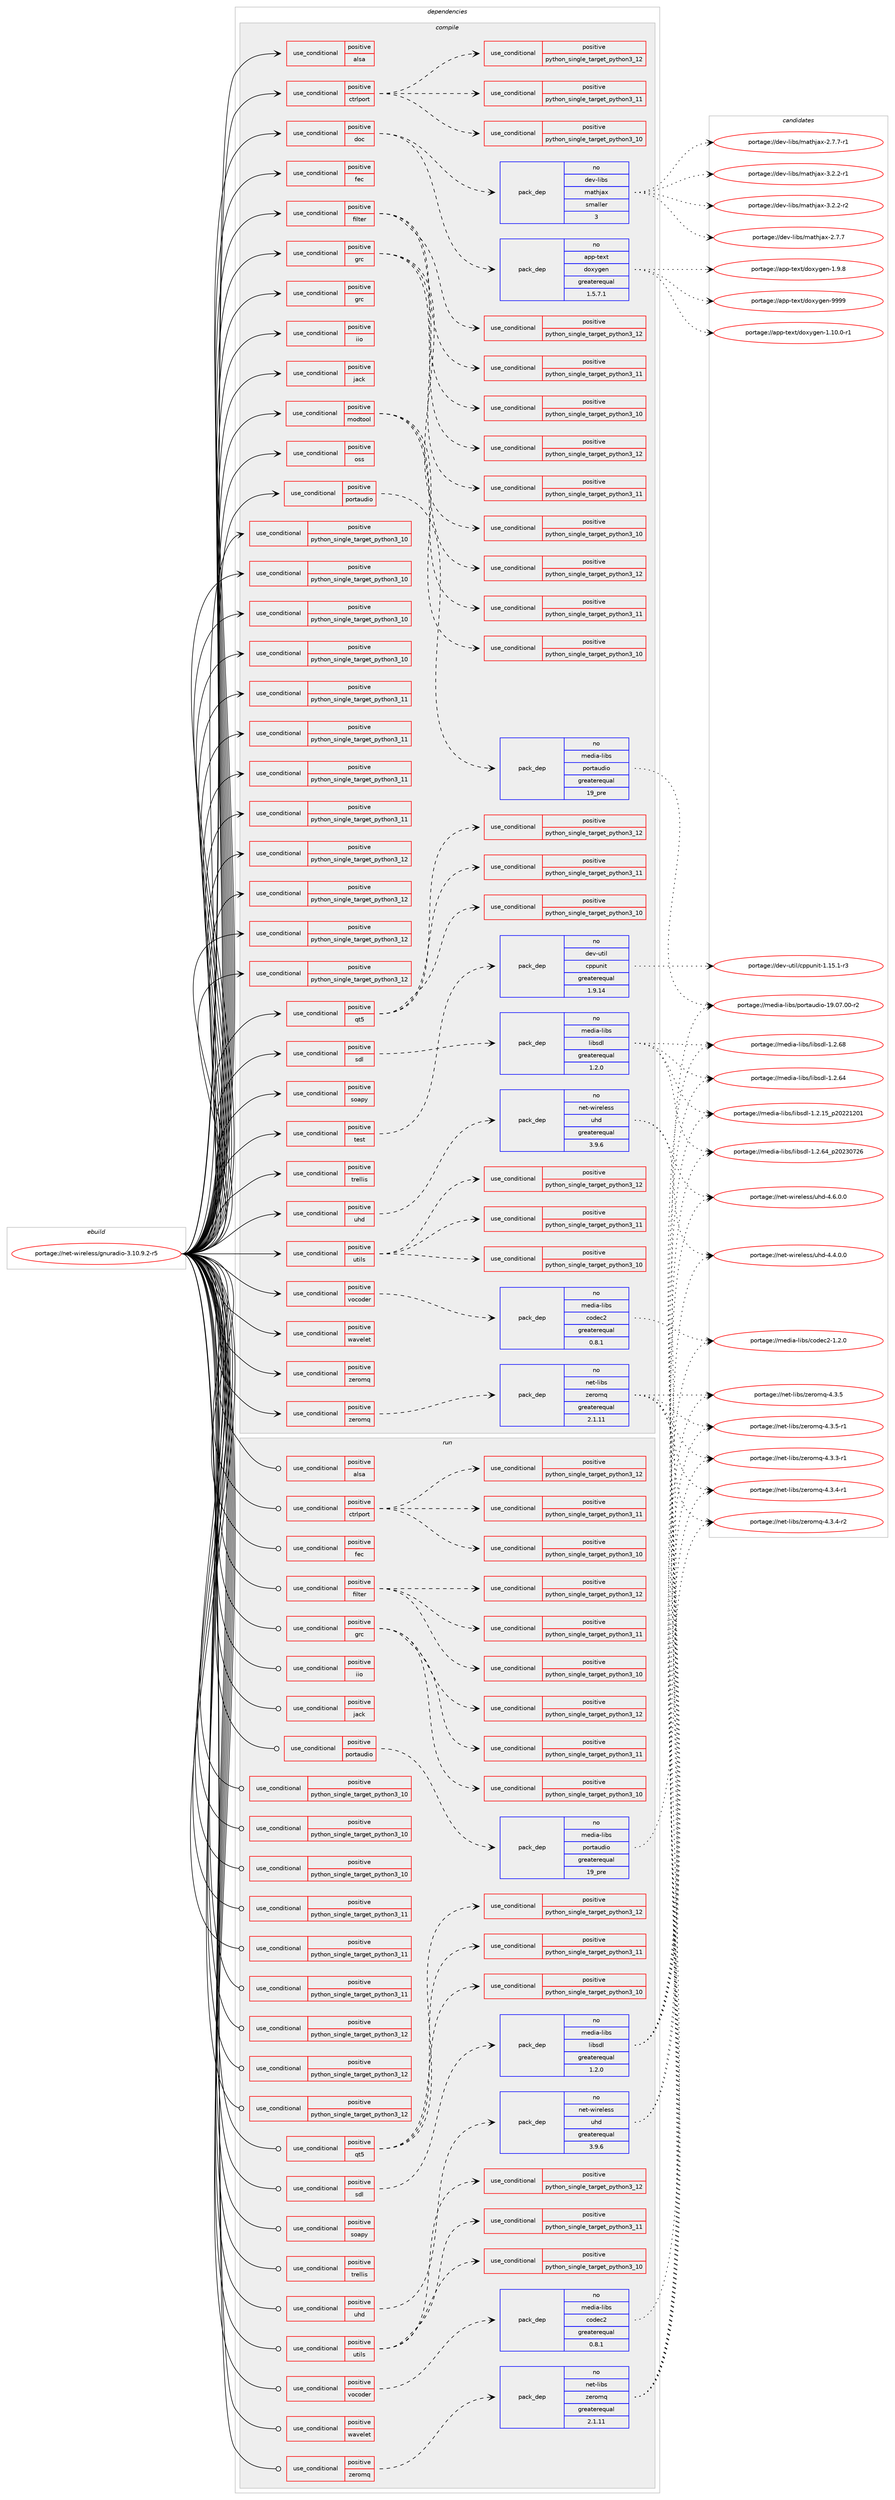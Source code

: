 digraph prolog {

# *************
# Graph options
# *************

newrank=true;
concentrate=true;
compound=true;
graph [rankdir=LR,fontname=Helvetica,fontsize=10,ranksep=1.5];#, ranksep=2.5, nodesep=0.2];
edge  [arrowhead=vee];
node  [fontname=Helvetica,fontsize=10];

# **********
# The ebuild
# **********

subgraph cluster_leftcol {
color=gray;
rank=same;
label=<<i>ebuild</i>>;
id [label="portage://net-wireless/gnuradio-3.10.9.2-r5", color=red, width=4, href="../net-wireless/gnuradio-3.10.9.2-r5.svg"];
}

# ****************
# The dependencies
# ****************

subgraph cluster_midcol {
color=gray;
label=<<i>dependencies</i>>;
subgraph cluster_compile {
fillcolor="#eeeeee";
style=filled;
label=<<i>compile</i>>;
subgraph cond100345 {
dependency196323 [label=<<TABLE BORDER="0" CELLBORDER="1" CELLSPACING="0" CELLPADDING="4"><TR><TD ROWSPAN="3" CELLPADDING="10">use_conditional</TD></TR><TR><TD>positive</TD></TR><TR><TD>alsa</TD></TR></TABLE>>, shape=none, color=red];
# *** BEGIN UNKNOWN DEPENDENCY TYPE (TODO) ***
# dependency196323 -> package_dependency(portage://net-wireless/gnuradio-3.10.9.2-r5,install,no,media-libs,alsa-lib,none,[,,],any_same_slot,[])
# *** END UNKNOWN DEPENDENCY TYPE (TODO) ***

}
id:e -> dependency196323:w [weight=20,style="solid",arrowhead="vee"];
subgraph cond100346 {
dependency196324 [label=<<TABLE BORDER="0" CELLBORDER="1" CELLSPACING="0" CELLPADDING="4"><TR><TD ROWSPAN="3" CELLPADDING="10">use_conditional</TD></TR><TR><TD>positive</TD></TR><TR><TD>ctrlport</TD></TR></TABLE>>, shape=none, color=red];
subgraph cond100347 {
dependency196325 [label=<<TABLE BORDER="0" CELLBORDER="1" CELLSPACING="0" CELLPADDING="4"><TR><TD ROWSPAN="3" CELLPADDING="10">use_conditional</TD></TR><TR><TD>positive</TD></TR><TR><TD>python_single_target_python3_10</TD></TR></TABLE>>, shape=none, color=red];
# *** BEGIN UNKNOWN DEPENDENCY TYPE (TODO) ***
# dependency196325 -> package_dependency(portage://net-wireless/gnuradio-3.10.9.2-r5,install,no,dev-python,thrift,none,[,,],[],[use(enable(python_targets_python3_10),negative)])
# *** END UNKNOWN DEPENDENCY TYPE (TODO) ***

}
dependency196324:e -> dependency196325:w [weight=20,style="dashed",arrowhead="vee"];
subgraph cond100348 {
dependency196326 [label=<<TABLE BORDER="0" CELLBORDER="1" CELLSPACING="0" CELLPADDING="4"><TR><TD ROWSPAN="3" CELLPADDING="10">use_conditional</TD></TR><TR><TD>positive</TD></TR><TR><TD>python_single_target_python3_11</TD></TR></TABLE>>, shape=none, color=red];
# *** BEGIN UNKNOWN DEPENDENCY TYPE (TODO) ***
# dependency196326 -> package_dependency(portage://net-wireless/gnuradio-3.10.9.2-r5,install,no,dev-python,thrift,none,[,,],[],[use(enable(python_targets_python3_11),negative)])
# *** END UNKNOWN DEPENDENCY TYPE (TODO) ***

}
dependency196324:e -> dependency196326:w [weight=20,style="dashed",arrowhead="vee"];
subgraph cond100349 {
dependency196327 [label=<<TABLE BORDER="0" CELLBORDER="1" CELLSPACING="0" CELLPADDING="4"><TR><TD ROWSPAN="3" CELLPADDING="10">use_conditional</TD></TR><TR><TD>positive</TD></TR><TR><TD>python_single_target_python3_12</TD></TR></TABLE>>, shape=none, color=red];
# *** BEGIN UNKNOWN DEPENDENCY TYPE (TODO) ***
# dependency196327 -> package_dependency(portage://net-wireless/gnuradio-3.10.9.2-r5,install,no,dev-python,thrift,none,[,,],[],[use(enable(python_targets_python3_12),negative)])
# *** END UNKNOWN DEPENDENCY TYPE (TODO) ***

}
dependency196324:e -> dependency196327:w [weight=20,style="dashed",arrowhead="vee"];
}
id:e -> dependency196324:w [weight=20,style="solid",arrowhead="vee"];
subgraph cond100350 {
dependency196328 [label=<<TABLE BORDER="0" CELLBORDER="1" CELLSPACING="0" CELLPADDING="4"><TR><TD ROWSPAN="3" CELLPADDING="10">use_conditional</TD></TR><TR><TD>positive</TD></TR><TR><TD>doc</TD></TR></TABLE>>, shape=none, color=red];
subgraph pack93236 {
dependency196329 [label=<<TABLE BORDER="0" CELLBORDER="1" CELLSPACING="0" CELLPADDING="4" WIDTH="220"><TR><TD ROWSPAN="6" CELLPADDING="30">pack_dep</TD></TR><TR><TD WIDTH="110">no</TD></TR><TR><TD>app-text</TD></TR><TR><TD>doxygen</TD></TR><TR><TD>greaterequal</TD></TR><TR><TD>1.5.7.1</TD></TR></TABLE>>, shape=none, color=blue];
}
dependency196328:e -> dependency196329:w [weight=20,style="dashed",arrowhead="vee"];
subgraph pack93237 {
dependency196330 [label=<<TABLE BORDER="0" CELLBORDER="1" CELLSPACING="0" CELLPADDING="4" WIDTH="220"><TR><TD ROWSPAN="6" CELLPADDING="30">pack_dep</TD></TR><TR><TD WIDTH="110">no</TD></TR><TR><TD>dev-libs</TD></TR><TR><TD>mathjax</TD></TR><TR><TD>smaller</TD></TR><TR><TD>3</TD></TR></TABLE>>, shape=none, color=blue];
}
dependency196328:e -> dependency196330:w [weight=20,style="dashed",arrowhead="vee"];
}
id:e -> dependency196328:w [weight=20,style="solid",arrowhead="vee"];
subgraph cond100351 {
dependency196331 [label=<<TABLE BORDER="0" CELLBORDER="1" CELLSPACING="0" CELLPADDING="4"><TR><TD ROWSPAN="3" CELLPADDING="10">use_conditional</TD></TR><TR><TD>positive</TD></TR><TR><TD>fec</TD></TR></TABLE>>, shape=none, color=red];
# *** BEGIN UNKNOWN DEPENDENCY TYPE (TODO) ***
# dependency196331 -> package_dependency(portage://net-wireless/gnuradio-3.10.9.2-r5,install,no,sci-libs,gsl,none,[,,],any_same_slot,[])
# *** END UNKNOWN DEPENDENCY TYPE (TODO) ***

# *** BEGIN UNKNOWN DEPENDENCY TYPE (TODO) ***
# dependency196331 -> package_dependency(portage://net-wireless/gnuradio-3.10.9.2-r5,install,no,dev-python,scipy,none,[,,],[],[])
# *** END UNKNOWN DEPENDENCY TYPE (TODO) ***

}
id:e -> dependency196331:w [weight=20,style="solid",arrowhead="vee"];
subgraph cond100352 {
dependency196332 [label=<<TABLE BORDER="0" CELLBORDER="1" CELLSPACING="0" CELLPADDING="4"><TR><TD ROWSPAN="3" CELLPADDING="10">use_conditional</TD></TR><TR><TD>positive</TD></TR><TR><TD>filter</TD></TR></TABLE>>, shape=none, color=red];
# *** BEGIN UNKNOWN DEPENDENCY TYPE (TODO) ***
# dependency196332 -> package_dependency(portage://net-wireless/gnuradio-3.10.9.2-r5,install,no,dev-python,scipy,none,[,,],[],[])
# *** END UNKNOWN DEPENDENCY TYPE (TODO) ***

subgraph cond100353 {
dependency196333 [label=<<TABLE BORDER="0" CELLBORDER="1" CELLSPACING="0" CELLPADDING="4"><TR><TD ROWSPAN="3" CELLPADDING="10">use_conditional</TD></TR><TR><TD>positive</TD></TR><TR><TD>python_single_target_python3_10</TD></TR></TABLE>>, shape=none, color=red];
# *** BEGIN UNKNOWN DEPENDENCY TYPE (TODO) ***
# dependency196333 -> package_dependency(portage://net-wireless/gnuradio-3.10.9.2-r5,install,no,dev-python,pyqtgraph,none,[,,],[],[use(enable(python_targets_python3_10),negative)])
# *** END UNKNOWN DEPENDENCY TYPE (TODO) ***

}
dependency196332:e -> dependency196333:w [weight=20,style="dashed",arrowhead="vee"];
subgraph cond100354 {
dependency196334 [label=<<TABLE BORDER="0" CELLBORDER="1" CELLSPACING="0" CELLPADDING="4"><TR><TD ROWSPAN="3" CELLPADDING="10">use_conditional</TD></TR><TR><TD>positive</TD></TR><TR><TD>python_single_target_python3_11</TD></TR></TABLE>>, shape=none, color=red];
# *** BEGIN UNKNOWN DEPENDENCY TYPE (TODO) ***
# dependency196334 -> package_dependency(portage://net-wireless/gnuradio-3.10.9.2-r5,install,no,dev-python,pyqtgraph,none,[,,],[],[use(enable(python_targets_python3_11),negative)])
# *** END UNKNOWN DEPENDENCY TYPE (TODO) ***

}
dependency196332:e -> dependency196334:w [weight=20,style="dashed",arrowhead="vee"];
subgraph cond100355 {
dependency196335 [label=<<TABLE BORDER="0" CELLBORDER="1" CELLSPACING="0" CELLPADDING="4"><TR><TD ROWSPAN="3" CELLPADDING="10">use_conditional</TD></TR><TR><TD>positive</TD></TR><TR><TD>python_single_target_python3_12</TD></TR></TABLE>>, shape=none, color=red];
# *** BEGIN UNKNOWN DEPENDENCY TYPE (TODO) ***
# dependency196335 -> package_dependency(portage://net-wireless/gnuradio-3.10.9.2-r5,install,no,dev-python,pyqtgraph,none,[,,],[],[use(enable(python_targets_python3_12),negative)])
# *** END UNKNOWN DEPENDENCY TYPE (TODO) ***

}
dependency196332:e -> dependency196335:w [weight=20,style="dashed",arrowhead="vee"];
}
id:e -> dependency196332:w [weight=20,style="solid",arrowhead="vee"];
subgraph cond100356 {
dependency196336 [label=<<TABLE BORDER="0" CELLBORDER="1" CELLSPACING="0" CELLPADDING="4"><TR><TD ROWSPAN="3" CELLPADDING="10">use_conditional</TD></TR><TR><TD>positive</TD></TR><TR><TD>grc</TD></TR></TABLE>>, shape=none, color=red];
subgraph cond100357 {
dependency196337 [label=<<TABLE BORDER="0" CELLBORDER="1" CELLSPACING="0" CELLPADDING="4"><TR><TD ROWSPAN="3" CELLPADDING="10">use_conditional</TD></TR><TR><TD>positive</TD></TR><TR><TD>python_single_target_python3_10</TD></TR></TABLE>>, shape=none, color=red];
# *** BEGIN UNKNOWN DEPENDENCY TYPE (TODO) ***
# dependency196337 -> package_dependency(portage://net-wireless/gnuradio-3.10.9.2-r5,install,no,dev-python,mako,none,[,,],[],[use(enable(python_targets_python3_10),negative)])
# *** END UNKNOWN DEPENDENCY TYPE (TODO) ***

# *** BEGIN UNKNOWN DEPENDENCY TYPE (TODO) ***
# dependency196337 -> package_dependency(portage://net-wireless/gnuradio-3.10.9.2-r5,install,no,dev-python,numpy,none,[,,],[],[use(enable(python_targets_python3_10),negative)])
# *** END UNKNOWN DEPENDENCY TYPE (TODO) ***

# *** BEGIN UNKNOWN DEPENDENCY TYPE (TODO) ***
# dependency196337 -> package_dependency(portage://net-wireless/gnuradio-3.10.9.2-r5,install,no,dev-python,pygobject,none,[,,],[slot(3)],[use(enable(python_targets_python3_10),negative)])
# *** END UNKNOWN DEPENDENCY TYPE (TODO) ***

# *** BEGIN UNKNOWN DEPENDENCY TYPE (TODO) ***
# dependency196337 -> package_dependency(portage://net-wireless/gnuradio-3.10.9.2-r5,install,no,dev-python,pyyaml,none,[,,],[],[use(enable(python_targets_python3_10),negative)])
# *** END UNKNOWN DEPENDENCY TYPE (TODO) ***

}
dependency196336:e -> dependency196337:w [weight=20,style="dashed",arrowhead="vee"];
subgraph cond100358 {
dependency196338 [label=<<TABLE BORDER="0" CELLBORDER="1" CELLSPACING="0" CELLPADDING="4"><TR><TD ROWSPAN="3" CELLPADDING="10">use_conditional</TD></TR><TR><TD>positive</TD></TR><TR><TD>python_single_target_python3_11</TD></TR></TABLE>>, shape=none, color=red];
# *** BEGIN UNKNOWN DEPENDENCY TYPE (TODO) ***
# dependency196338 -> package_dependency(portage://net-wireless/gnuradio-3.10.9.2-r5,install,no,dev-python,mako,none,[,,],[],[use(enable(python_targets_python3_11),negative)])
# *** END UNKNOWN DEPENDENCY TYPE (TODO) ***

# *** BEGIN UNKNOWN DEPENDENCY TYPE (TODO) ***
# dependency196338 -> package_dependency(portage://net-wireless/gnuradio-3.10.9.2-r5,install,no,dev-python,numpy,none,[,,],[],[use(enable(python_targets_python3_11),negative)])
# *** END UNKNOWN DEPENDENCY TYPE (TODO) ***

# *** BEGIN UNKNOWN DEPENDENCY TYPE (TODO) ***
# dependency196338 -> package_dependency(portage://net-wireless/gnuradio-3.10.9.2-r5,install,no,dev-python,pygobject,none,[,,],[slot(3)],[use(enable(python_targets_python3_11),negative)])
# *** END UNKNOWN DEPENDENCY TYPE (TODO) ***

# *** BEGIN UNKNOWN DEPENDENCY TYPE (TODO) ***
# dependency196338 -> package_dependency(portage://net-wireless/gnuradio-3.10.9.2-r5,install,no,dev-python,pyyaml,none,[,,],[],[use(enable(python_targets_python3_11),negative)])
# *** END UNKNOWN DEPENDENCY TYPE (TODO) ***

}
dependency196336:e -> dependency196338:w [weight=20,style="dashed",arrowhead="vee"];
subgraph cond100359 {
dependency196339 [label=<<TABLE BORDER="0" CELLBORDER="1" CELLSPACING="0" CELLPADDING="4"><TR><TD ROWSPAN="3" CELLPADDING="10">use_conditional</TD></TR><TR><TD>positive</TD></TR><TR><TD>python_single_target_python3_12</TD></TR></TABLE>>, shape=none, color=red];
# *** BEGIN UNKNOWN DEPENDENCY TYPE (TODO) ***
# dependency196339 -> package_dependency(portage://net-wireless/gnuradio-3.10.9.2-r5,install,no,dev-python,mako,none,[,,],[],[use(enable(python_targets_python3_12),negative)])
# *** END UNKNOWN DEPENDENCY TYPE (TODO) ***

# *** BEGIN UNKNOWN DEPENDENCY TYPE (TODO) ***
# dependency196339 -> package_dependency(portage://net-wireless/gnuradio-3.10.9.2-r5,install,no,dev-python,numpy,none,[,,],[],[use(enable(python_targets_python3_12),negative)])
# *** END UNKNOWN DEPENDENCY TYPE (TODO) ***

# *** BEGIN UNKNOWN DEPENDENCY TYPE (TODO) ***
# dependency196339 -> package_dependency(portage://net-wireless/gnuradio-3.10.9.2-r5,install,no,dev-python,pygobject,none,[,,],[slot(3)],[use(enable(python_targets_python3_12),negative)])
# *** END UNKNOWN DEPENDENCY TYPE (TODO) ***

# *** BEGIN UNKNOWN DEPENDENCY TYPE (TODO) ***
# dependency196339 -> package_dependency(portage://net-wireless/gnuradio-3.10.9.2-r5,install,no,dev-python,pyyaml,none,[,,],[],[use(enable(python_targets_python3_12),negative)])
# *** END UNKNOWN DEPENDENCY TYPE (TODO) ***

}
dependency196336:e -> dependency196339:w [weight=20,style="dashed",arrowhead="vee"];
# *** BEGIN UNKNOWN DEPENDENCY TYPE (TODO) ***
# dependency196336 -> package_dependency(portage://net-wireless/gnuradio-3.10.9.2-r5,install,no,x11-libs,gtk+,none,[,,],[slot(3)],[use(enable(introspection),none)])
# *** END UNKNOWN DEPENDENCY TYPE (TODO) ***

# *** BEGIN UNKNOWN DEPENDENCY TYPE (TODO) ***
# dependency196336 -> package_dependency(portage://net-wireless/gnuradio-3.10.9.2-r5,install,no,x11-libs,pango,none,[,,],[],[use(enable(introspection),none)])
# *** END UNKNOWN DEPENDENCY TYPE (TODO) ***

}
id:e -> dependency196336:w [weight=20,style="solid",arrowhead="vee"];
subgraph cond100360 {
dependency196340 [label=<<TABLE BORDER="0" CELLBORDER="1" CELLSPACING="0" CELLPADDING="4"><TR><TD ROWSPAN="3" CELLPADDING="10">use_conditional</TD></TR><TR><TD>positive</TD></TR><TR><TD>grc</TD></TR></TABLE>>, shape=none, color=red];
# *** BEGIN UNKNOWN DEPENDENCY TYPE (TODO) ***
# dependency196340 -> package_dependency(portage://net-wireless/gnuradio-3.10.9.2-r5,install,no,x11-misc,xdg-utils,none,[,,],[],[])
# *** END UNKNOWN DEPENDENCY TYPE (TODO) ***

}
id:e -> dependency196340:w [weight=20,style="solid",arrowhead="vee"];
subgraph cond100361 {
dependency196341 [label=<<TABLE BORDER="0" CELLBORDER="1" CELLSPACING="0" CELLPADDING="4"><TR><TD ROWSPAN="3" CELLPADDING="10">use_conditional</TD></TR><TR><TD>positive</TD></TR><TR><TD>iio</TD></TR></TABLE>>, shape=none, color=red];
# *** BEGIN UNKNOWN DEPENDENCY TYPE (TODO) ***
# dependency196341 -> package_dependency(portage://net-wireless/gnuradio-3.10.9.2-r5,install,no,net-libs,libiio,none,[,,],any_same_slot,[])
# *** END UNKNOWN DEPENDENCY TYPE (TODO) ***

# *** BEGIN UNKNOWN DEPENDENCY TYPE (TODO) ***
# dependency196341 -> package_dependency(portage://net-wireless/gnuradio-3.10.9.2-r5,install,no,net-libs,libad9361-iio,none,[,,],any_same_slot,[])
# *** END UNKNOWN DEPENDENCY TYPE (TODO) ***

}
id:e -> dependency196341:w [weight=20,style="solid",arrowhead="vee"];
subgraph cond100362 {
dependency196342 [label=<<TABLE BORDER="0" CELLBORDER="1" CELLSPACING="0" CELLPADDING="4"><TR><TD ROWSPAN="3" CELLPADDING="10">use_conditional</TD></TR><TR><TD>positive</TD></TR><TR><TD>jack</TD></TR></TABLE>>, shape=none, color=red];
# *** BEGIN UNKNOWN DEPENDENCY TYPE (TODO) ***
# dependency196342 -> package_dependency(portage://net-wireless/gnuradio-3.10.9.2-r5,install,no,virtual,jack,none,[,,],[],[])
# *** END UNKNOWN DEPENDENCY TYPE (TODO) ***

}
id:e -> dependency196342:w [weight=20,style="solid",arrowhead="vee"];
subgraph cond100363 {
dependency196343 [label=<<TABLE BORDER="0" CELLBORDER="1" CELLSPACING="0" CELLPADDING="4"><TR><TD ROWSPAN="3" CELLPADDING="10">use_conditional</TD></TR><TR><TD>positive</TD></TR><TR><TD>modtool</TD></TR></TABLE>>, shape=none, color=red];
subgraph cond100364 {
dependency196344 [label=<<TABLE BORDER="0" CELLBORDER="1" CELLSPACING="0" CELLPADDING="4"><TR><TD ROWSPAN="3" CELLPADDING="10">use_conditional</TD></TR><TR><TD>positive</TD></TR><TR><TD>python_single_target_python3_10</TD></TR></TABLE>>, shape=none, color=red];
# *** BEGIN UNKNOWN DEPENDENCY TYPE (TODO) ***
# dependency196344 -> package_dependency(portage://net-wireless/gnuradio-3.10.9.2-r5,install,no,dev-python,pygccxml,none,[,,],[],[use(enable(python_targets_python3_10),negative)])
# *** END UNKNOWN DEPENDENCY TYPE (TODO) ***

}
dependency196343:e -> dependency196344:w [weight=20,style="dashed",arrowhead="vee"];
subgraph cond100365 {
dependency196345 [label=<<TABLE BORDER="0" CELLBORDER="1" CELLSPACING="0" CELLPADDING="4"><TR><TD ROWSPAN="3" CELLPADDING="10">use_conditional</TD></TR><TR><TD>positive</TD></TR><TR><TD>python_single_target_python3_11</TD></TR></TABLE>>, shape=none, color=red];
# *** BEGIN UNKNOWN DEPENDENCY TYPE (TODO) ***
# dependency196345 -> package_dependency(portage://net-wireless/gnuradio-3.10.9.2-r5,install,no,dev-python,pygccxml,none,[,,],[],[use(enable(python_targets_python3_11),negative)])
# *** END UNKNOWN DEPENDENCY TYPE (TODO) ***

}
dependency196343:e -> dependency196345:w [weight=20,style="dashed",arrowhead="vee"];
subgraph cond100366 {
dependency196346 [label=<<TABLE BORDER="0" CELLBORDER="1" CELLSPACING="0" CELLPADDING="4"><TR><TD ROWSPAN="3" CELLPADDING="10">use_conditional</TD></TR><TR><TD>positive</TD></TR><TR><TD>python_single_target_python3_12</TD></TR></TABLE>>, shape=none, color=red];
# *** BEGIN UNKNOWN DEPENDENCY TYPE (TODO) ***
# dependency196346 -> package_dependency(portage://net-wireless/gnuradio-3.10.9.2-r5,install,no,dev-python,pygccxml,none,[,,],[],[use(enable(python_targets_python3_12),negative)])
# *** END UNKNOWN DEPENDENCY TYPE (TODO) ***

}
dependency196343:e -> dependency196346:w [weight=20,style="dashed",arrowhead="vee"];
}
id:e -> dependency196343:w [weight=20,style="solid",arrowhead="vee"];
subgraph cond100367 {
dependency196347 [label=<<TABLE BORDER="0" CELLBORDER="1" CELLSPACING="0" CELLPADDING="4"><TR><TD ROWSPAN="3" CELLPADDING="10">use_conditional</TD></TR><TR><TD>positive</TD></TR><TR><TD>oss</TD></TR></TABLE>>, shape=none, color=red];
# *** BEGIN UNKNOWN DEPENDENCY TYPE (TODO) ***
# dependency196347 -> package_dependency(portage://net-wireless/gnuradio-3.10.9.2-r5,install,no,virtual,os-headers,none,[,,],[],[])
# *** END UNKNOWN DEPENDENCY TYPE (TODO) ***

}
id:e -> dependency196347:w [weight=20,style="solid",arrowhead="vee"];
subgraph cond100368 {
dependency196348 [label=<<TABLE BORDER="0" CELLBORDER="1" CELLSPACING="0" CELLPADDING="4"><TR><TD ROWSPAN="3" CELLPADDING="10">use_conditional</TD></TR><TR><TD>positive</TD></TR><TR><TD>portaudio</TD></TR></TABLE>>, shape=none, color=red];
subgraph pack93238 {
dependency196349 [label=<<TABLE BORDER="0" CELLBORDER="1" CELLSPACING="0" CELLPADDING="4" WIDTH="220"><TR><TD ROWSPAN="6" CELLPADDING="30">pack_dep</TD></TR><TR><TD WIDTH="110">no</TD></TR><TR><TD>media-libs</TD></TR><TR><TD>portaudio</TD></TR><TR><TD>greaterequal</TD></TR><TR><TD>19_pre</TD></TR></TABLE>>, shape=none, color=blue];
}
dependency196348:e -> dependency196349:w [weight=20,style="dashed",arrowhead="vee"];
}
id:e -> dependency196348:w [weight=20,style="solid",arrowhead="vee"];
subgraph cond100369 {
dependency196350 [label=<<TABLE BORDER="0" CELLBORDER="1" CELLSPACING="0" CELLPADDING="4"><TR><TD ROWSPAN="3" CELLPADDING="10">use_conditional</TD></TR><TR><TD>positive</TD></TR><TR><TD>python_single_target_python3_10</TD></TR></TABLE>>, shape=none, color=red];
# *** BEGIN UNKNOWN DEPENDENCY TYPE (TODO) ***
# dependency196350 -> package_dependency(portage://net-wireless/gnuradio-3.10.9.2-r5,install,no,dev-lang,python,none,[,,],[slot(3.10)],[])
# *** END UNKNOWN DEPENDENCY TYPE (TODO) ***

}
id:e -> dependency196350:w [weight=20,style="solid",arrowhead="vee"];
subgraph cond100370 {
dependency196351 [label=<<TABLE BORDER="0" CELLBORDER="1" CELLSPACING="0" CELLPADDING="4"><TR><TD ROWSPAN="3" CELLPADDING="10">use_conditional</TD></TR><TR><TD>positive</TD></TR><TR><TD>python_single_target_python3_10</TD></TR></TABLE>>, shape=none, color=red];
# *** BEGIN UNKNOWN DEPENDENCY TYPE (TODO) ***
# dependency196351 -> package_dependency(portage://net-wireless/gnuradio-3.10.9.2-r5,install,no,dev-libs,boost,none,[,,],any_same_slot,[use(enable(python),none),use(enable(python_targets_python3_10),negative)])
# *** END UNKNOWN DEPENDENCY TYPE (TODO) ***

}
id:e -> dependency196351:w [weight=20,style="solid",arrowhead="vee"];
subgraph cond100371 {
dependency196352 [label=<<TABLE BORDER="0" CELLBORDER="1" CELLSPACING="0" CELLPADDING="4"><TR><TD ROWSPAN="3" CELLPADDING="10">use_conditional</TD></TR><TR><TD>positive</TD></TR><TR><TD>python_single_target_python3_10</TD></TR></TABLE>>, shape=none, color=red];
# *** BEGIN UNKNOWN DEPENDENCY TYPE (TODO) ***
# dependency196352 -> package_dependency(portage://net-wireless/gnuradio-3.10.9.2-r5,install,no,dev-python,jsonschema,none,[,,],[],[use(enable(python_targets_python3_10),negative)])
# *** END UNKNOWN DEPENDENCY TYPE (TODO) ***

}
id:e -> dependency196352:w [weight=20,style="solid",arrowhead="vee"];
subgraph cond100372 {
dependency196353 [label=<<TABLE BORDER="0" CELLBORDER="1" CELLSPACING="0" CELLPADDING="4"><TR><TD ROWSPAN="3" CELLPADDING="10">use_conditional</TD></TR><TR><TD>positive</TD></TR><TR><TD>python_single_target_python3_10</TD></TR></TABLE>>, shape=none, color=red];
# *** BEGIN UNKNOWN DEPENDENCY TYPE (TODO) ***
# dependency196353 -> package_dependency(portage://net-wireless/gnuradio-3.10.9.2-r5,install,no,dev-python,pybind11,none,[,,],[],[use(enable(python_targets_python3_10),negative)])
# *** END UNKNOWN DEPENDENCY TYPE (TODO) ***

}
id:e -> dependency196353:w [weight=20,style="solid",arrowhead="vee"];
subgraph cond100373 {
dependency196354 [label=<<TABLE BORDER="0" CELLBORDER="1" CELLSPACING="0" CELLPADDING="4"><TR><TD ROWSPAN="3" CELLPADDING="10">use_conditional</TD></TR><TR><TD>positive</TD></TR><TR><TD>python_single_target_python3_11</TD></TR></TABLE>>, shape=none, color=red];
# *** BEGIN UNKNOWN DEPENDENCY TYPE (TODO) ***
# dependency196354 -> package_dependency(portage://net-wireless/gnuradio-3.10.9.2-r5,install,no,dev-lang,python,none,[,,],[slot(3.11)],[])
# *** END UNKNOWN DEPENDENCY TYPE (TODO) ***

}
id:e -> dependency196354:w [weight=20,style="solid",arrowhead="vee"];
subgraph cond100374 {
dependency196355 [label=<<TABLE BORDER="0" CELLBORDER="1" CELLSPACING="0" CELLPADDING="4"><TR><TD ROWSPAN="3" CELLPADDING="10">use_conditional</TD></TR><TR><TD>positive</TD></TR><TR><TD>python_single_target_python3_11</TD></TR></TABLE>>, shape=none, color=red];
# *** BEGIN UNKNOWN DEPENDENCY TYPE (TODO) ***
# dependency196355 -> package_dependency(portage://net-wireless/gnuradio-3.10.9.2-r5,install,no,dev-libs,boost,none,[,,],any_same_slot,[use(enable(python),none),use(enable(python_targets_python3_11),negative)])
# *** END UNKNOWN DEPENDENCY TYPE (TODO) ***

}
id:e -> dependency196355:w [weight=20,style="solid",arrowhead="vee"];
subgraph cond100375 {
dependency196356 [label=<<TABLE BORDER="0" CELLBORDER="1" CELLSPACING="0" CELLPADDING="4"><TR><TD ROWSPAN="3" CELLPADDING="10">use_conditional</TD></TR><TR><TD>positive</TD></TR><TR><TD>python_single_target_python3_11</TD></TR></TABLE>>, shape=none, color=red];
# *** BEGIN UNKNOWN DEPENDENCY TYPE (TODO) ***
# dependency196356 -> package_dependency(portage://net-wireless/gnuradio-3.10.9.2-r5,install,no,dev-python,jsonschema,none,[,,],[],[use(enable(python_targets_python3_11),negative)])
# *** END UNKNOWN DEPENDENCY TYPE (TODO) ***

}
id:e -> dependency196356:w [weight=20,style="solid",arrowhead="vee"];
subgraph cond100376 {
dependency196357 [label=<<TABLE BORDER="0" CELLBORDER="1" CELLSPACING="0" CELLPADDING="4"><TR><TD ROWSPAN="3" CELLPADDING="10">use_conditional</TD></TR><TR><TD>positive</TD></TR><TR><TD>python_single_target_python3_11</TD></TR></TABLE>>, shape=none, color=red];
# *** BEGIN UNKNOWN DEPENDENCY TYPE (TODO) ***
# dependency196357 -> package_dependency(portage://net-wireless/gnuradio-3.10.9.2-r5,install,no,dev-python,pybind11,none,[,,],[],[use(enable(python_targets_python3_11),negative)])
# *** END UNKNOWN DEPENDENCY TYPE (TODO) ***

}
id:e -> dependency196357:w [weight=20,style="solid",arrowhead="vee"];
subgraph cond100377 {
dependency196358 [label=<<TABLE BORDER="0" CELLBORDER="1" CELLSPACING="0" CELLPADDING="4"><TR><TD ROWSPAN="3" CELLPADDING="10">use_conditional</TD></TR><TR><TD>positive</TD></TR><TR><TD>python_single_target_python3_12</TD></TR></TABLE>>, shape=none, color=red];
# *** BEGIN UNKNOWN DEPENDENCY TYPE (TODO) ***
# dependency196358 -> package_dependency(portage://net-wireless/gnuradio-3.10.9.2-r5,install,no,dev-lang,python,none,[,,],[slot(3.12)],[])
# *** END UNKNOWN DEPENDENCY TYPE (TODO) ***

}
id:e -> dependency196358:w [weight=20,style="solid",arrowhead="vee"];
subgraph cond100378 {
dependency196359 [label=<<TABLE BORDER="0" CELLBORDER="1" CELLSPACING="0" CELLPADDING="4"><TR><TD ROWSPAN="3" CELLPADDING="10">use_conditional</TD></TR><TR><TD>positive</TD></TR><TR><TD>python_single_target_python3_12</TD></TR></TABLE>>, shape=none, color=red];
# *** BEGIN UNKNOWN DEPENDENCY TYPE (TODO) ***
# dependency196359 -> package_dependency(portage://net-wireless/gnuradio-3.10.9.2-r5,install,no,dev-libs,boost,none,[,,],any_same_slot,[use(enable(python),none),use(enable(python_targets_python3_12),negative)])
# *** END UNKNOWN DEPENDENCY TYPE (TODO) ***

}
id:e -> dependency196359:w [weight=20,style="solid",arrowhead="vee"];
subgraph cond100379 {
dependency196360 [label=<<TABLE BORDER="0" CELLBORDER="1" CELLSPACING="0" CELLPADDING="4"><TR><TD ROWSPAN="3" CELLPADDING="10">use_conditional</TD></TR><TR><TD>positive</TD></TR><TR><TD>python_single_target_python3_12</TD></TR></TABLE>>, shape=none, color=red];
# *** BEGIN UNKNOWN DEPENDENCY TYPE (TODO) ***
# dependency196360 -> package_dependency(portage://net-wireless/gnuradio-3.10.9.2-r5,install,no,dev-python,jsonschema,none,[,,],[],[use(enable(python_targets_python3_12),negative)])
# *** END UNKNOWN DEPENDENCY TYPE (TODO) ***

}
id:e -> dependency196360:w [weight=20,style="solid",arrowhead="vee"];
subgraph cond100380 {
dependency196361 [label=<<TABLE BORDER="0" CELLBORDER="1" CELLSPACING="0" CELLPADDING="4"><TR><TD ROWSPAN="3" CELLPADDING="10">use_conditional</TD></TR><TR><TD>positive</TD></TR><TR><TD>python_single_target_python3_12</TD></TR></TABLE>>, shape=none, color=red];
# *** BEGIN UNKNOWN DEPENDENCY TYPE (TODO) ***
# dependency196361 -> package_dependency(portage://net-wireless/gnuradio-3.10.9.2-r5,install,no,dev-python,pybind11,none,[,,],[],[use(enable(python_targets_python3_12),negative)])
# *** END UNKNOWN DEPENDENCY TYPE (TODO) ***

}
id:e -> dependency196361:w [weight=20,style="solid",arrowhead="vee"];
subgraph cond100381 {
dependency196362 [label=<<TABLE BORDER="0" CELLBORDER="1" CELLSPACING="0" CELLPADDING="4"><TR><TD ROWSPAN="3" CELLPADDING="10">use_conditional</TD></TR><TR><TD>positive</TD></TR><TR><TD>qt5</TD></TR></TABLE>>, shape=none, color=red];
subgraph cond100382 {
dependency196363 [label=<<TABLE BORDER="0" CELLBORDER="1" CELLSPACING="0" CELLPADDING="4"><TR><TD ROWSPAN="3" CELLPADDING="10">use_conditional</TD></TR><TR><TD>positive</TD></TR><TR><TD>python_single_target_python3_10</TD></TR></TABLE>>, shape=none, color=red];
# *** BEGIN UNKNOWN DEPENDENCY TYPE (TODO) ***
# dependency196363 -> package_dependency(portage://net-wireless/gnuradio-3.10.9.2-r5,install,no,dev-python,PyQt5,none,[,,],[],[use(enable(opengl),none),use(enable(python_targets_python3_10),negative)])
# *** END UNKNOWN DEPENDENCY TYPE (TODO) ***

}
dependency196362:e -> dependency196363:w [weight=20,style="dashed",arrowhead="vee"];
subgraph cond100383 {
dependency196364 [label=<<TABLE BORDER="0" CELLBORDER="1" CELLSPACING="0" CELLPADDING="4"><TR><TD ROWSPAN="3" CELLPADDING="10">use_conditional</TD></TR><TR><TD>positive</TD></TR><TR><TD>python_single_target_python3_11</TD></TR></TABLE>>, shape=none, color=red];
# *** BEGIN UNKNOWN DEPENDENCY TYPE (TODO) ***
# dependency196364 -> package_dependency(portage://net-wireless/gnuradio-3.10.9.2-r5,install,no,dev-python,PyQt5,none,[,,],[],[use(enable(opengl),none),use(enable(python_targets_python3_11),negative)])
# *** END UNKNOWN DEPENDENCY TYPE (TODO) ***

}
dependency196362:e -> dependency196364:w [weight=20,style="dashed",arrowhead="vee"];
subgraph cond100384 {
dependency196365 [label=<<TABLE BORDER="0" CELLBORDER="1" CELLSPACING="0" CELLPADDING="4"><TR><TD ROWSPAN="3" CELLPADDING="10">use_conditional</TD></TR><TR><TD>positive</TD></TR><TR><TD>python_single_target_python3_12</TD></TR></TABLE>>, shape=none, color=red];
# *** BEGIN UNKNOWN DEPENDENCY TYPE (TODO) ***
# dependency196365 -> package_dependency(portage://net-wireless/gnuradio-3.10.9.2-r5,install,no,dev-python,PyQt5,none,[,,],[],[use(enable(opengl),none),use(enable(python_targets_python3_12),negative)])
# *** END UNKNOWN DEPENDENCY TYPE (TODO) ***

}
dependency196362:e -> dependency196365:w [weight=20,style="dashed",arrowhead="vee"];
# *** BEGIN UNKNOWN DEPENDENCY TYPE (TODO) ***
# dependency196362 -> package_dependency(portage://net-wireless/gnuradio-3.10.9.2-r5,install,no,dev-qt,qtcore,none,[,,],[slot(5)],[])
# *** END UNKNOWN DEPENDENCY TYPE (TODO) ***

# *** BEGIN UNKNOWN DEPENDENCY TYPE (TODO) ***
# dependency196362 -> package_dependency(portage://net-wireless/gnuradio-3.10.9.2-r5,install,no,dev-qt,qtgui,none,[,,],[slot(5)],[])
# *** END UNKNOWN DEPENDENCY TYPE (TODO) ***

# *** BEGIN UNKNOWN DEPENDENCY TYPE (TODO) ***
# dependency196362 -> package_dependency(portage://net-wireless/gnuradio-3.10.9.2-r5,install,no,x11-libs,qwt,none,[,,],[slot(6),equal],[use(enable(qt5),positive)])
# *** END UNKNOWN DEPENDENCY TYPE (TODO) ***

# *** BEGIN UNKNOWN DEPENDENCY TYPE (TODO) ***
# dependency196362 -> package_dependency(portage://net-wireless/gnuradio-3.10.9.2-r5,install,no,dev-qt,qtwidgets,none,[,,],[slot(5)],[])
# *** END UNKNOWN DEPENDENCY TYPE (TODO) ***

}
id:e -> dependency196362:w [weight=20,style="solid",arrowhead="vee"];
subgraph cond100385 {
dependency196366 [label=<<TABLE BORDER="0" CELLBORDER="1" CELLSPACING="0" CELLPADDING="4"><TR><TD ROWSPAN="3" CELLPADDING="10">use_conditional</TD></TR><TR><TD>positive</TD></TR><TR><TD>sdl</TD></TR></TABLE>>, shape=none, color=red];
subgraph pack93239 {
dependency196367 [label=<<TABLE BORDER="0" CELLBORDER="1" CELLSPACING="0" CELLPADDING="4" WIDTH="220"><TR><TD ROWSPAN="6" CELLPADDING="30">pack_dep</TD></TR><TR><TD WIDTH="110">no</TD></TR><TR><TD>media-libs</TD></TR><TR><TD>libsdl</TD></TR><TR><TD>greaterequal</TD></TR><TR><TD>1.2.0</TD></TR></TABLE>>, shape=none, color=blue];
}
dependency196366:e -> dependency196367:w [weight=20,style="dashed",arrowhead="vee"];
}
id:e -> dependency196366:w [weight=20,style="solid",arrowhead="vee"];
subgraph cond100386 {
dependency196368 [label=<<TABLE BORDER="0" CELLBORDER="1" CELLSPACING="0" CELLPADDING="4"><TR><TD ROWSPAN="3" CELLPADDING="10">use_conditional</TD></TR><TR><TD>positive</TD></TR><TR><TD>soapy</TD></TR></TABLE>>, shape=none, color=red];
# *** BEGIN UNKNOWN DEPENDENCY TYPE (TODO) ***
# dependency196368 -> package_dependency(portage://net-wireless/gnuradio-3.10.9.2-r5,install,no,net-wireless,soapysdr,none,[,,],any_same_slot,[use(optenable(python_single_target_python3_10),negative),use(optenable(python_single_target_python3_11),negative),use(optenable(python_single_target_python3_12),negative)])
# *** END UNKNOWN DEPENDENCY TYPE (TODO) ***

}
id:e -> dependency196368:w [weight=20,style="solid",arrowhead="vee"];
subgraph cond100387 {
dependency196369 [label=<<TABLE BORDER="0" CELLBORDER="1" CELLSPACING="0" CELLPADDING="4"><TR><TD ROWSPAN="3" CELLPADDING="10">use_conditional</TD></TR><TR><TD>positive</TD></TR><TR><TD>test</TD></TR></TABLE>>, shape=none, color=red];
subgraph pack93240 {
dependency196370 [label=<<TABLE BORDER="0" CELLBORDER="1" CELLSPACING="0" CELLPADDING="4" WIDTH="220"><TR><TD ROWSPAN="6" CELLPADDING="30">pack_dep</TD></TR><TR><TD WIDTH="110">no</TD></TR><TR><TD>dev-util</TD></TR><TR><TD>cppunit</TD></TR><TR><TD>greaterequal</TD></TR><TR><TD>1.9.14</TD></TR></TABLE>>, shape=none, color=blue];
}
dependency196369:e -> dependency196370:w [weight=20,style="dashed",arrowhead="vee"];
# *** BEGIN UNKNOWN DEPENDENCY TYPE (TODO) ***
# dependency196369 -> package_dependency(portage://net-wireless/gnuradio-3.10.9.2-r5,install,no,dev-python,pyzmq,none,[,,],[],[])
# *** END UNKNOWN DEPENDENCY TYPE (TODO) ***

}
id:e -> dependency196369:w [weight=20,style="solid",arrowhead="vee"];
subgraph cond100388 {
dependency196371 [label=<<TABLE BORDER="0" CELLBORDER="1" CELLSPACING="0" CELLPADDING="4"><TR><TD ROWSPAN="3" CELLPADDING="10">use_conditional</TD></TR><TR><TD>positive</TD></TR><TR><TD>trellis</TD></TR></TABLE>>, shape=none, color=red];
# *** BEGIN UNKNOWN DEPENDENCY TYPE (TODO) ***
# dependency196371 -> package_dependency(portage://net-wireless/gnuradio-3.10.9.2-r5,install,no,dev-python,scipy,none,[,,],[],[])
# *** END UNKNOWN DEPENDENCY TYPE (TODO) ***

}
id:e -> dependency196371:w [weight=20,style="solid",arrowhead="vee"];
subgraph cond100389 {
dependency196372 [label=<<TABLE BORDER="0" CELLBORDER="1" CELLSPACING="0" CELLPADDING="4"><TR><TD ROWSPAN="3" CELLPADDING="10">use_conditional</TD></TR><TR><TD>positive</TD></TR><TR><TD>uhd</TD></TR></TABLE>>, shape=none, color=red];
subgraph pack93241 {
dependency196373 [label=<<TABLE BORDER="0" CELLBORDER="1" CELLSPACING="0" CELLPADDING="4" WIDTH="220"><TR><TD ROWSPAN="6" CELLPADDING="30">pack_dep</TD></TR><TR><TD WIDTH="110">no</TD></TR><TR><TD>net-wireless</TD></TR><TR><TD>uhd</TD></TR><TR><TD>greaterequal</TD></TR><TR><TD>3.9.6</TD></TR></TABLE>>, shape=none, color=blue];
}
dependency196372:e -> dependency196373:w [weight=20,style="dashed",arrowhead="vee"];
}
id:e -> dependency196372:w [weight=20,style="solid",arrowhead="vee"];
subgraph cond100390 {
dependency196374 [label=<<TABLE BORDER="0" CELLBORDER="1" CELLSPACING="0" CELLPADDING="4"><TR><TD ROWSPAN="3" CELLPADDING="10">use_conditional</TD></TR><TR><TD>positive</TD></TR><TR><TD>utils</TD></TR></TABLE>>, shape=none, color=red];
subgraph cond100391 {
dependency196375 [label=<<TABLE BORDER="0" CELLBORDER="1" CELLSPACING="0" CELLPADDING="4"><TR><TD ROWSPAN="3" CELLPADDING="10">use_conditional</TD></TR><TR><TD>positive</TD></TR><TR><TD>python_single_target_python3_10</TD></TR></TABLE>>, shape=none, color=red];
# *** BEGIN UNKNOWN DEPENDENCY TYPE (TODO) ***
# dependency196375 -> package_dependency(portage://net-wireless/gnuradio-3.10.9.2-r5,install,no,dev-python,click,none,[,,],[],[use(enable(python_targets_python3_10),negative)])
# *** END UNKNOWN DEPENDENCY TYPE (TODO) ***

# *** BEGIN UNKNOWN DEPENDENCY TYPE (TODO) ***
# dependency196375 -> package_dependency(portage://net-wireless/gnuradio-3.10.9.2-r5,install,no,dev-python,click-plugins,none,[,,],[],[use(enable(python_targets_python3_10),negative)])
# *** END UNKNOWN DEPENDENCY TYPE (TODO) ***

# *** BEGIN UNKNOWN DEPENDENCY TYPE (TODO) ***
# dependency196375 -> package_dependency(portage://net-wireless/gnuradio-3.10.9.2-r5,install,no,dev-python,mako,none,[,,],[],[use(enable(python_targets_python3_10),negative)])
# *** END UNKNOWN DEPENDENCY TYPE (TODO) ***

# *** BEGIN UNKNOWN DEPENDENCY TYPE (TODO) ***
# dependency196375 -> package_dependency(portage://net-wireless/gnuradio-3.10.9.2-r5,install,no,dev-python,matplotlib,none,[,,],[],[use(enable(python_targets_python3_10),negative)])
# *** END UNKNOWN DEPENDENCY TYPE (TODO) ***

}
dependency196374:e -> dependency196375:w [weight=20,style="dashed",arrowhead="vee"];
subgraph cond100392 {
dependency196376 [label=<<TABLE BORDER="0" CELLBORDER="1" CELLSPACING="0" CELLPADDING="4"><TR><TD ROWSPAN="3" CELLPADDING="10">use_conditional</TD></TR><TR><TD>positive</TD></TR><TR><TD>python_single_target_python3_11</TD></TR></TABLE>>, shape=none, color=red];
# *** BEGIN UNKNOWN DEPENDENCY TYPE (TODO) ***
# dependency196376 -> package_dependency(portage://net-wireless/gnuradio-3.10.9.2-r5,install,no,dev-python,click,none,[,,],[],[use(enable(python_targets_python3_11),negative)])
# *** END UNKNOWN DEPENDENCY TYPE (TODO) ***

# *** BEGIN UNKNOWN DEPENDENCY TYPE (TODO) ***
# dependency196376 -> package_dependency(portage://net-wireless/gnuradio-3.10.9.2-r5,install,no,dev-python,click-plugins,none,[,,],[],[use(enable(python_targets_python3_11),negative)])
# *** END UNKNOWN DEPENDENCY TYPE (TODO) ***

# *** BEGIN UNKNOWN DEPENDENCY TYPE (TODO) ***
# dependency196376 -> package_dependency(portage://net-wireless/gnuradio-3.10.9.2-r5,install,no,dev-python,mako,none,[,,],[],[use(enable(python_targets_python3_11),negative)])
# *** END UNKNOWN DEPENDENCY TYPE (TODO) ***

# *** BEGIN UNKNOWN DEPENDENCY TYPE (TODO) ***
# dependency196376 -> package_dependency(portage://net-wireless/gnuradio-3.10.9.2-r5,install,no,dev-python,matplotlib,none,[,,],[],[use(enable(python_targets_python3_11),negative)])
# *** END UNKNOWN DEPENDENCY TYPE (TODO) ***

}
dependency196374:e -> dependency196376:w [weight=20,style="dashed",arrowhead="vee"];
subgraph cond100393 {
dependency196377 [label=<<TABLE BORDER="0" CELLBORDER="1" CELLSPACING="0" CELLPADDING="4"><TR><TD ROWSPAN="3" CELLPADDING="10">use_conditional</TD></TR><TR><TD>positive</TD></TR><TR><TD>python_single_target_python3_12</TD></TR></TABLE>>, shape=none, color=red];
# *** BEGIN UNKNOWN DEPENDENCY TYPE (TODO) ***
# dependency196377 -> package_dependency(portage://net-wireless/gnuradio-3.10.9.2-r5,install,no,dev-python,click,none,[,,],[],[use(enable(python_targets_python3_12),negative)])
# *** END UNKNOWN DEPENDENCY TYPE (TODO) ***

# *** BEGIN UNKNOWN DEPENDENCY TYPE (TODO) ***
# dependency196377 -> package_dependency(portage://net-wireless/gnuradio-3.10.9.2-r5,install,no,dev-python,click-plugins,none,[,,],[],[use(enable(python_targets_python3_12),negative)])
# *** END UNKNOWN DEPENDENCY TYPE (TODO) ***

# *** BEGIN UNKNOWN DEPENDENCY TYPE (TODO) ***
# dependency196377 -> package_dependency(portage://net-wireless/gnuradio-3.10.9.2-r5,install,no,dev-python,mako,none,[,,],[],[use(enable(python_targets_python3_12),negative)])
# *** END UNKNOWN DEPENDENCY TYPE (TODO) ***

# *** BEGIN UNKNOWN DEPENDENCY TYPE (TODO) ***
# dependency196377 -> package_dependency(portage://net-wireless/gnuradio-3.10.9.2-r5,install,no,dev-python,matplotlib,none,[,,],[],[use(enable(python_targets_python3_12),negative)])
# *** END UNKNOWN DEPENDENCY TYPE (TODO) ***

}
dependency196374:e -> dependency196377:w [weight=20,style="dashed",arrowhead="vee"];
}
id:e -> dependency196374:w [weight=20,style="solid",arrowhead="vee"];
subgraph cond100394 {
dependency196378 [label=<<TABLE BORDER="0" CELLBORDER="1" CELLSPACING="0" CELLPADDING="4"><TR><TD ROWSPAN="3" CELLPADDING="10">use_conditional</TD></TR><TR><TD>positive</TD></TR><TR><TD>vocoder</TD></TR></TABLE>>, shape=none, color=red];
# *** BEGIN UNKNOWN DEPENDENCY TYPE (TODO) ***
# dependency196378 -> package_dependency(portage://net-wireless/gnuradio-3.10.9.2-r5,install,no,media-sound,gsm,none,[,,],[],[])
# *** END UNKNOWN DEPENDENCY TYPE (TODO) ***

subgraph pack93242 {
dependency196379 [label=<<TABLE BORDER="0" CELLBORDER="1" CELLSPACING="0" CELLPADDING="4" WIDTH="220"><TR><TD ROWSPAN="6" CELLPADDING="30">pack_dep</TD></TR><TR><TD WIDTH="110">no</TD></TR><TR><TD>media-libs</TD></TR><TR><TD>codec2</TD></TR><TR><TD>greaterequal</TD></TR><TR><TD>0.8.1</TD></TR></TABLE>>, shape=none, color=blue];
}
dependency196378:e -> dependency196379:w [weight=20,style="dashed",arrowhead="vee"];
}
id:e -> dependency196378:w [weight=20,style="solid",arrowhead="vee"];
subgraph cond100395 {
dependency196380 [label=<<TABLE BORDER="0" CELLBORDER="1" CELLSPACING="0" CELLPADDING="4"><TR><TD ROWSPAN="3" CELLPADDING="10">use_conditional</TD></TR><TR><TD>positive</TD></TR><TR><TD>wavelet</TD></TR></TABLE>>, shape=none, color=red];
# *** BEGIN UNKNOWN DEPENDENCY TYPE (TODO) ***
# dependency196380 -> package_dependency(portage://net-wireless/gnuradio-3.10.9.2-r5,install,no,sci-libs,gsl,none,[,,],any_same_slot,[])
# *** END UNKNOWN DEPENDENCY TYPE (TODO) ***

# *** BEGIN UNKNOWN DEPENDENCY TYPE (TODO) ***
# dependency196380 -> package_dependency(portage://net-wireless/gnuradio-3.10.9.2-r5,install,no,sci-libs,lapack,none,[,,],[],[])
# *** END UNKNOWN DEPENDENCY TYPE (TODO) ***

}
id:e -> dependency196380:w [weight=20,style="solid",arrowhead="vee"];
subgraph cond100396 {
dependency196381 [label=<<TABLE BORDER="0" CELLBORDER="1" CELLSPACING="0" CELLPADDING="4"><TR><TD ROWSPAN="3" CELLPADDING="10">use_conditional</TD></TR><TR><TD>positive</TD></TR><TR><TD>zeromq</TD></TR></TABLE>>, shape=none, color=red];
# *** BEGIN UNKNOWN DEPENDENCY TYPE (TODO) ***
# dependency196381 -> package_dependency(portage://net-wireless/gnuradio-3.10.9.2-r5,install,no,net-libs,cppzmq,none,[,,],[],[])
# *** END UNKNOWN DEPENDENCY TYPE (TODO) ***

}
id:e -> dependency196381:w [weight=20,style="solid",arrowhead="vee"];
subgraph cond100397 {
dependency196382 [label=<<TABLE BORDER="0" CELLBORDER="1" CELLSPACING="0" CELLPADDING="4"><TR><TD ROWSPAN="3" CELLPADDING="10">use_conditional</TD></TR><TR><TD>positive</TD></TR><TR><TD>zeromq</TD></TR></TABLE>>, shape=none, color=red];
subgraph pack93243 {
dependency196383 [label=<<TABLE BORDER="0" CELLBORDER="1" CELLSPACING="0" CELLPADDING="4" WIDTH="220"><TR><TD ROWSPAN="6" CELLPADDING="30">pack_dep</TD></TR><TR><TD WIDTH="110">no</TD></TR><TR><TD>net-libs</TD></TR><TR><TD>zeromq</TD></TR><TR><TD>greaterequal</TD></TR><TR><TD>2.1.11</TD></TR></TABLE>>, shape=none, color=blue];
}
dependency196382:e -> dependency196383:w [weight=20,style="dashed",arrowhead="vee"];
}
id:e -> dependency196382:w [weight=20,style="solid",arrowhead="vee"];
# *** BEGIN UNKNOWN DEPENDENCY TYPE (TODO) ***
# id -> package_dependency(portage://net-wireless/gnuradio-3.10.9.2-r5,install,no,app-text,docbook-xml-dtd,none,[,,],[slot(4.2)],[])
# *** END UNKNOWN DEPENDENCY TYPE (TODO) ***

# *** BEGIN UNKNOWN DEPENDENCY TYPE (TODO) ***
# id -> package_dependency(portage://net-wireless/gnuradio-3.10.9.2-r5,install,no,dev-libs,gmp,none,[,,],any_same_slot,[])
# *** END UNKNOWN DEPENDENCY TYPE (TODO) ***

# *** BEGIN UNKNOWN DEPENDENCY TYPE (TODO) ***
# id -> package_dependency(portage://net-wireless/gnuradio-3.10.9.2-r5,install,no,dev-libs,libfmt,none,[,,],any_same_slot,[])
# *** END UNKNOWN DEPENDENCY TYPE (TODO) ***

# *** BEGIN UNKNOWN DEPENDENCY TYPE (TODO) ***
# id -> package_dependency(portage://net-wireless/gnuradio-3.10.9.2-r5,install,no,dev-libs,log4cpp,none,[,,],any_same_slot,[])
# *** END UNKNOWN DEPENDENCY TYPE (TODO) ***

# *** BEGIN UNKNOWN DEPENDENCY TYPE (TODO) ***
# id -> package_dependency(portage://net-wireless/gnuradio-3.10.9.2-r5,install,no,dev-libs,spdlog,none,[,,],any_same_slot,[])
# *** END UNKNOWN DEPENDENCY TYPE (TODO) ***

# *** BEGIN UNKNOWN DEPENDENCY TYPE (TODO) ***
# id -> package_dependency(portage://net-wireless/gnuradio-3.10.9.2-r5,install,no,media-libs,libsndfile,none,[,,],[],[])
# *** END UNKNOWN DEPENDENCY TYPE (TODO) ***

# *** BEGIN UNKNOWN DEPENDENCY TYPE (TODO) ***
# id -> package_dependency(portage://net-wireless/gnuradio-3.10.9.2-r5,install,no,sci-libs,fftw,none,[,,],[slot(3.0),equal],[])
# *** END UNKNOWN DEPENDENCY TYPE (TODO) ***

# *** BEGIN UNKNOWN DEPENDENCY TYPE (TODO) ***
# id -> package_dependency(portage://net-wireless/gnuradio-3.10.9.2-r5,install,no,sci-libs,volk,none,[,,],any_same_slot,[])
# *** END UNKNOWN DEPENDENCY TYPE (TODO) ***

# *** BEGIN UNKNOWN DEPENDENCY TYPE (TODO) ***
# id -> package_dependency(portage://net-wireless/gnuradio-3.10.9.2-r5,install,no,sys-libs,libunwind,none,[,,],[],[])
# *** END UNKNOWN DEPENDENCY TYPE (TODO) ***

# *** BEGIN UNKNOWN DEPENDENCY TYPE (TODO) ***
# id -> package_dependency(portage://net-wireless/gnuradio-3.10.9.2-r5,install,no,virtual,pkgconfig,none,[,,],[],[])
# *** END UNKNOWN DEPENDENCY TYPE (TODO) ***

}
subgraph cluster_compileandrun {
fillcolor="#eeeeee";
style=filled;
label=<<i>compile and run</i>>;
}
subgraph cluster_run {
fillcolor="#eeeeee";
style=filled;
label=<<i>run</i>>;
subgraph cond100398 {
dependency196384 [label=<<TABLE BORDER="0" CELLBORDER="1" CELLSPACING="0" CELLPADDING="4"><TR><TD ROWSPAN="3" CELLPADDING="10">use_conditional</TD></TR><TR><TD>positive</TD></TR><TR><TD>alsa</TD></TR></TABLE>>, shape=none, color=red];
# *** BEGIN UNKNOWN DEPENDENCY TYPE (TODO) ***
# dependency196384 -> package_dependency(portage://net-wireless/gnuradio-3.10.9.2-r5,run,no,media-libs,alsa-lib,none,[,,],any_same_slot,[])
# *** END UNKNOWN DEPENDENCY TYPE (TODO) ***

}
id:e -> dependency196384:w [weight=20,style="solid",arrowhead="odot"];
subgraph cond100399 {
dependency196385 [label=<<TABLE BORDER="0" CELLBORDER="1" CELLSPACING="0" CELLPADDING="4"><TR><TD ROWSPAN="3" CELLPADDING="10">use_conditional</TD></TR><TR><TD>positive</TD></TR><TR><TD>ctrlport</TD></TR></TABLE>>, shape=none, color=red];
subgraph cond100400 {
dependency196386 [label=<<TABLE BORDER="0" CELLBORDER="1" CELLSPACING="0" CELLPADDING="4"><TR><TD ROWSPAN="3" CELLPADDING="10">use_conditional</TD></TR><TR><TD>positive</TD></TR><TR><TD>python_single_target_python3_10</TD></TR></TABLE>>, shape=none, color=red];
# *** BEGIN UNKNOWN DEPENDENCY TYPE (TODO) ***
# dependency196386 -> package_dependency(portage://net-wireless/gnuradio-3.10.9.2-r5,run,no,dev-python,thrift,none,[,,],[],[use(enable(python_targets_python3_10),negative)])
# *** END UNKNOWN DEPENDENCY TYPE (TODO) ***

}
dependency196385:e -> dependency196386:w [weight=20,style="dashed",arrowhead="vee"];
subgraph cond100401 {
dependency196387 [label=<<TABLE BORDER="0" CELLBORDER="1" CELLSPACING="0" CELLPADDING="4"><TR><TD ROWSPAN="3" CELLPADDING="10">use_conditional</TD></TR><TR><TD>positive</TD></TR><TR><TD>python_single_target_python3_11</TD></TR></TABLE>>, shape=none, color=red];
# *** BEGIN UNKNOWN DEPENDENCY TYPE (TODO) ***
# dependency196387 -> package_dependency(portage://net-wireless/gnuradio-3.10.9.2-r5,run,no,dev-python,thrift,none,[,,],[],[use(enable(python_targets_python3_11),negative)])
# *** END UNKNOWN DEPENDENCY TYPE (TODO) ***

}
dependency196385:e -> dependency196387:w [weight=20,style="dashed",arrowhead="vee"];
subgraph cond100402 {
dependency196388 [label=<<TABLE BORDER="0" CELLBORDER="1" CELLSPACING="0" CELLPADDING="4"><TR><TD ROWSPAN="3" CELLPADDING="10">use_conditional</TD></TR><TR><TD>positive</TD></TR><TR><TD>python_single_target_python3_12</TD></TR></TABLE>>, shape=none, color=red];
# *** BEGIN UNKNOWN DEPENDENCY TYPE (TODO) ***
# dependency196388 -> package_dependency(portage://net-wireless/gnuradio-3.10.9.2-r5,run,no,dev-python,thrift,none,[,,],[],[use(enable(python_targets_python3_12),negative)])
# *** END UNKNOWN DEPENDENCY TYPE (TODO) ***

}
dependency196385:e -> dependency196388:w [weight=20,style="dashed",arrowhead="vee"];
}
id:e -> dependency196385:w [weight=20,style="solid",arrowhead="odot"];
subgraph cond100403 {
dependency196389 [label=<<TABLE BORDER="0" CELLBORDER="1" CELLSPACING="0" CELLPADDING="4"><TR><TD ROWSPAN="3" CELLPADDING="10">use_conditional</TD></TR><TR><TD>positive</TD></TR><TR><TD>fec</TD></TR></TABLE>>, shape=none, color=red];
# *** BEGIN UNKNOWN DEPENDENCY TYPE (TODO) ***
# dependency196389 -> package_dependency(portage://net-wireless/gnuradio-3.10.9.2-r5,run,no,sci-libs,gsl,none,[,,],any_same_slot,[])
# *** END UNKNOWN DEPENDENCY TYPE (TODO) ***

# *** BEGIN UNKNOWN DEPENDENCY TYPE (TODO) ***
# dependency196389 -> package_dependency(portage://net-wireless/gnuradio-3.10.9.2-r5,run,no,dev-python,scipy,none,[,,],[],[])
# *** END UNKNOWN DEPENDENCY TYPE (TODO) ***

}
id:e -> dependency196389:w [weight=20,style="solid",arrowhead="odot"];
subgraph cond100404 {
dependency196390 [label=<<TABLE BORDER="0" CELLBORDER="1" CELLSPACING="0" CELLPADDING="4"><TR><TD ROWSPAN="3" CELLPADDING="10">use_conditional</TD></TR><TR><TD>positive</TD></TR><TR><TD>filter</TD></TR></TABLE>>, shape=none, color=red];
# *** BEGIN UNKNOWN DEPENDENCY TYPE (TODO) ***
# dependency196390 -> package_dependency(portage://net-wireless/gnuradio-3.10.9.2-r5,run,no,dev-python,scipy,none,[,,],[],[])
# *** END UNKNOWN DEPENDENCY TYPE (TODO) ***

subgraph cond100405 {
dependency196391 [label=<<TABLE BORDER="0" CELLBORDER="1" CELLSPACING="0" CELLPADDING="4"><TR><TD ROWSPAN="3" CELLPADDING="10">use_conditional</TD></TR><TR><TD>positive</TD></TR><TR><TD>python_single_target_python3_10</TD></TR></TABLE>>, shape=none, color=red];
# *** BEGIN UNKNOWN DEPENDENCY TYPE (TODO) ***
# dependency196391 -> package_dependency(portage://net-wireless/gnuradio-3.10.9.2-r5,run,no,dev-python,pyqtgraph,none,[,,],[],[use(enable(python_targets_python3_10),negative)])
# *** END UNKNOWN DEPENDENCY TYPE (TODO) ***

}
dependency196390:e -> dependency196391:w [weight=20,style="dashed",arrowhead="vee"];
subgraph cond100406 {
dependency196392 [label=<<TABLE BORDER="0" CELLBORDER="1" CELLSPACING="0" CELLPADDING="4"><TR><TD ROWSPAN="3" CELLPADDING="10">use_conditional</TD></TR><TR><TD>positive</TD></TR><TR><TD>python_single_target_python3_11</TD></TR></TABLE>>, shape=none, color=red];
# *** BEGIN UNKNOWN DEPENDENCY TYPE (TODO) ***
# dependency196392 -> package_dependency(portage://net-wireless/gnuradio-3.10.9.2-r5,run,no,dev-python,pyqtgraph,none,[,,],[],[use(enable(python_targets_python3_11),negative)])
# *** END UNKNOWN DEPENDENCY TYPE (TODO) ***

}
dependency196390:e -> dependency196392:w [weight=20,style="dashed",arrowhead="vee"];
subgraph cond100407 {
dependency196393 [label=<<TABLE BORDER="0" CELLBORDER="1" CELLSPACING="0" CELLPADDING="4"><TR><TD ROWSPAN="3" CELLPADDING="10">use_conditional</TD></TR><TR><TD>positive</TD></TR><TR><TD>python_single_target_python3_12</TD></TR></TABLE>>, shape=none, color=red];
# *** BEGIN UNKNOWN DEPENDENCY TYPE (TODO) ***
# dependency196393 -> package_dependency(portage://net-wireless/gnuradio-3.10.9.2-r5,run,no,dev-python,pyqtgraph,none,[,,],[],[use(enable(python_targets_python3_12),negative)])
# *** END UNKNOWN DEPENDENCY TYPE (TODO) ***

}
dependency196390:e -> dependency196393:w [weight=20,style="dashed",arrowhead="vee"];
}
id:e -> dependency196390:w [weight=20,style="solid",arrowhead="odot"];
subgraph cond100408 {
dependency196394 [label=<<TABLE BORDER="0" CELLBORDER="1" CELLSPACING="0" CELLPADDING="4"><TR><TD ROWSPAN="3" CELLPADDING="10">use_conditional</TD></TR><TR><TD>positive</TD></TR><TR><TD>grc</TD></TR></TABLE>>, shape=none, color=red];
subgraph cond100409 {
dependency196395 [label=<<TABLE BORDER="0" CELLBORDER="1" CELLSPACING="0" CELLPADDING="4"><TR><TD ROWSPAN="3" CELLPADDING="10">use_conditional</TD></TR><TR><TD>positive</TD></TR><TR><TD>python_single_target_python3_10</TD></TR></TABLE>>, shape=none, color=red];
# *** BEGIN UNKNOWN DEPENDENCY TYPE (TODO) ***
# dependency196395 -> package_dependency(portage://net-wireless/gnuradio-3.10.9.2-r5,run,no,dev-python,mako,none,[,,],[],[use(enable(python_targets_python3_10),negative)])
# *** END UNKNOWN DEPENDENCY TYPE (TODO) ***

# *** BEGIN UNKNOWN DEPENDENCY TYPE (TODO) ***
# dependency196395 -> package_dependency(portage://net-wireless/gnuradio-3.10.9.2-r5,run,no,dev-python,numpy,none,[,,],[],[use(enable(python_targets_python3_10),negative)])
# *** END UNKNOWN DEPENDENCY TYPE (TODO) ***

# *** BEGIN UNKNOWN DEPENDENCY TYPE (TODO) ***
# dependency196395 -> package_dependency(portage://net-wireless/gnuradio-3.10.9.2-r5,run,no,dev-python,pygobject,none,[,,],[slot(3)],[use(enable(python_targets_python3_10),negative)])
# *** END UNKNOWN DEPENDENCY TYPE (TODO) ***

# *** BEGIN UNKNOWN DEPENDENCY TYPE (TODO) ***
# dependency196395 -> package_dependency(portage://net-wireless/gnuradio-3.10.9.2-r5,run,no,dev-python,pyyaml,none,[,,],[],[use(enable(python_targets_python3_10),negative)])
# *** END UNKNOWN DEPENDENCY TYPE (TODO) ***

}
dependency196394:e -> dependency196395:w [weight=20,style="dashed",arrowhead="vee"];
subgraph cond100410 {
dependency196396 [label=<<TABLE BORDER="0" CELLBORDER="1" CELLSPACING="0" CELLPADDING="4"><TR><TD ROWSPAN="3" CELLPADDING="10">use_conditional</TD></TR><TR><TD>positive</TD></TR><TR><TD>python_single_target_python3_11</TD></TR></TABLE>>, shape=none, color=red];
# *** BEGIN UNKNOWN DEPENDENCY TYPE (TODO) ***
# dependency196396 -> package_dependency(portage://net-wireless/gnuradio-3.10.9.2-r5,run,no,dev-python,mako,none,[,,],[],[use(enable(python_targets_python3_11),negative)])
# *** END UNKNOWN DEPENDENCY TYPE (TODO) ***

# *** BEGIN UNKNOWN DEPENDENCY TYPE (TODO) ***
# dependency196396 -> package_dependency(portage://net-wireless/gnuradio-3.10.9.2-r5,run,no,dev-python,numpy,none,[,,],[],[use(enable(python_targets_python3_11),negative)])
# *** END UNKNOWN DEPENDENCY TYPE (TODO) ***

# *** BEGIN UNKNOWN DEPENDENCY TYPE (TODO) ***
# dependency196396 -> package_dependency(portage://net-wireless/gnuradio-3.10.9.2-r5,run,no,dev-python,pygobject,none,[,,],[slot(3)],[use(enable(python_targets_python3_11),negative)])
# *** END UNKNOWN DEPENDENCY TYPE (TODO) ***

# *** BEGIN UNKNOWN DEPENDENCY TYPE (TODO) ***
# dependency196396 -> package_dependency(portage://net-wireless/gnuradio-3.10.9.2-r5,run,no,dev-python,pyyaml,none,[,,],[],[use(enable(python_targets_python3_11),negative)])
# *** END UNKNOWN DEPENDENCY TYPE (TODO) ***

}
dependency196394:e -> dependency196396:w [weight=20,style="dashed",arrowhead="vee"];
subgraph cond100411 {
dependency196397 [label=<<TABLE BORDER="0" CELLBORDER="1" CELLSPACING="0" CELLPADDING="4"><TR><TD ROWSPAN="3" CELLPADDING="10">use_conditional</TD></TR><TR><TD>positive</TD></TR><TR><TD>python_single_target_python3_12</TD></TR></TABLE>>, shape=none, color=red];
# *** BEGIN UNKNOWN DEPENDENCY TYPE (TODO) ***
# dependency196397 -> package_dependency(portage://net-wireless/gnuradio-3.10.9.2-r5,run,no,dev-python,mako,none,[,,],[],[use(enable(python_targets_python3_12),negative)])
# *** END UNKNOWN DEPENDENCY TYPE (TODO) ***

# *** BEGIN UNKNOWN DEPENDENCY TYPE (TODO) ***
# dependency196397 -> package_dependency(portage://net-wireless/gnuradio-3.10.9.2-r5,run,no,dev-python,numpy,none,[,,],[],[use(enable(python_targets_python3_12),negative)])
# *** END UNKNOWN DEPENDENCY TYPE (TODO) ***

# *** BEGIN UNKNOWN DEPENDENCY TYPE (TODO) ***
# dependency196397 -> package_dependency(portage://net-wireless/gnuradio-3.10.9.2-r5,run,no,dev-python,pygobject,none,[,,],[slot(3)],[use(enable(python_targets_python3_12),negative)])
# *** END UNKNOWN DEPENDENCY TYPE (TODO) ***

# *** BEGIN UNKNOWN DEPENDENCY TYPE (TODO) ***
# dependency196397 -> package_dependency(portage://net-wireless/gnuradio-3.10.9.2-r5,run,no,dev-python,pyyaml,none,[,,],[],[use(enable(python_targets_python3_12),negative)])
# *** END UNKNOWN DEPENDENCY TYPE (TODO) ***

}
dependency196394:e -> dependency196397:w [weight=20,style="dashed",arrowhead="vee"];
# *** BEGIN UNKNOWN DEPENDENCY TYPE (TODO) ***
# dependency196394 -> package_dependency(portage://net-wireless/gnuradio-3.10.9.2-r5,run,no,x11-libs,gtk+,none,[,,],[slot(3)],[use(enable(introspection),none)])
# *** END UNKNOWN DEPENDENCY TYPE (TODO) ***

# *** BEGIN UNKNOWN DEPENDENCY TYPE (TODO) ***
# dependency196394 -> package_dependency(portage://net-wireless/gnuradio-3.10.9.2-r5,run,no,x11-libs,pango,none,[,,],[],[use(enable(introspection),none)])
# *** END UNKNOWN DEPENDENCY TYPE (TODO) ***

}
id:e -> dependency196394:w [weight=20,style="solid",arrowhead="odot"];
subgraph cond100412 {
dependency196398 [label=<<TABLE BORDER="0" CELLBORDER="1" CELLSPACING="0" CELLPADDING="4"><TR><TD ROWSPAN="3" CELLPADDING="10">use_conditional</TD></TR><TR><TD>positive</TD></TR><TR><TD>iio</TD></TR></TABLE>>, shape=none, color=red];
# *** BEGIN UNKNOWN DEPENDENCY TYPE (TODO) ***
# dependency196398 -> package_dependency(portage://net-wireless/gnuradio-3.10.9.2-r5,run,no,net-libs,libiio,none,[,,],any_same_slot,[])
# *** END UNKNOWN DEPENDENCY TYPE (TODO) ***

# *** BEGIN UNKNOWN DEPENDENCY TYPE (TODO) ***
# dependency196398 -> package_dependency(portage://net-wireless/gnuradio-3.10.9.2-r5,run,no,net-libs,libad9361-iio,none,[,,],any_same_slot,[])
# *** END UNKNOWN DEPENDENCY TYPE (TODO) ***

}
id:e -> dependency196398:w [weight=20,style="solid",arrowhead="odot"];
subgraph cond100413 {
dependency196399 [label=<<TABLE BORDER="0" CELLBORDER="1" CELLSPACING="0" CELLPADDING="4"><TR><TD ROWSPAN="3" CELLPADDING="10">use_conditional</TD></TR><TR><TD>positive</TD></TR><TR><TD>jack</TD></TR></TABLE>>, shape=none, color=red];
# *** BEGIN UNKNOWN DEPENDENCY TYPE (TODO) ***
# dependency196399 -> package_dependency(portage://net-wireless/gnuradio-3.10.9.2-r5,run,no,virtual,jack,none,[,,],[],[])
# *** END UNKNOWN DEPENDENCY TYPE (TODO) ***

}
id:e -> dependency196399:w [weight=20,style="solid",arrowhead="odot"];
subgraph cond100414 {
dependency196400 [label=<<TABLE BORDER="0" CELLBORDER="1" CELLSPACING="0" CELLPADDING="4"><TR><TD ROWSPAN="3" CELLPADDING="10">use_conditional</TD></TR><TR><TD>positive</TD></TR><TR><TD>portaudio</TD></TR></TABLE>>, shape=none, color=red];
subgraph pack93244 {
dependency196401 [label=<<TABLE BORDER="0" CELLBORDER="1" CELLSPACING="0" CELLPADDING="4" WIDTH="220"><TR><TD ROWSPAN="6" CELLPADDING="30">pack_dep</TD></TR><TR><TD WIDTH="110">no</TD></TR><TR><TD>media-libs</TD></TR><TR><TD>portaudio</TD></TR><TR><TD>greaterequal</TD></TR><TR><TD>19_pre</TD></TR></TABLE>>, shape=none, color=blue];
}
dependency196400:e -> dependency196401:w [weight=20,style="dashed",arrowhead="vee"];
}
id:e -> dependency196400:w [weight=20,style="solid",arrowhead="odot"];
subgraph cond100415 {
dependency196402 [label=<<TABLE BORDER="0" CELLBORDER="1" CELLSPACING="0" CELLPADDING="4"><TR><TD ROWSPAN="3" CELLPADDING="10">use_conditional</TD></TR><TR><TD>positive</TD></TR><TR><TD>python_single_target_python3_10</TD></TR></TABLE>>, shape=none, color=red];
# *** BEGIN UNKNOWN DEPENDENCY TYPE (TODO) ***
# dependency196402 -> package_dependency(portage://net-wireless/gnuradio-3.10.9.2-r5,run,no,dev-lang,python,none,[,,],[slot(3.10)],[])
# *** END UNKNOWN DEPENDENCY TYPE (TODO) ***

}
id:e -> dependency196402:w [weight=20,style="solid",arrowhead="odot"];
subgraph cond100416 {
dependency196403 [label=<<TABLE BORDER="0" CELLBORDER="1" CELLSPACING="0" CELLPADDING="4"><TR><TD ROWSPAN="3" CELLPADDING="10">use_conditional</TD></TR><TR><TD>positive</TD></TR><TR><TD>python_single_target_python3_10</TD></TR></TABLE>>, shape=none, color=red];
# *** BEGIN UNKNOWN DEPENDENCY TYPE (TODO) ***
# dependency196403 -> package_dependency(portage://net-wireless/gnuradio-3.10.9.2-r5,run,no,dev-libs,boost,none,[,,],any_same_slot,[use(enable(python),none),use(enable(python_targets_python3_10),negative)])
# *** END UNKNOWN DEPENDENCY TYPE (TODO) ***

}
id:e -> dependency196403:w [weight=20,style="solid",arrowhead="odot"];
subgraph cond100417 {
dependency196404 [label=<<TABLE BORDER="0" CELLBORDER="1" CELLSPACING="0" CELLPADDING="4"><TR><TD ROWSPAN="3" CELLPADDING="10">use_conditional</TD></TR><TR><TD>positive</TD></TR><TR><TD>python_single_target_python3_10</TD></TR></TABLE>>, shape=none, color=red];
# *** BEGIN UNKNOWN DEPENDENCY TYPE (TODO) ***
# dependency196404 -> package_dependency(portage://net-wireless/gnuradio-3.10.9.2-r5,run,no,dev-python,jsonschema,none,[,,],[],[use(enable(python_targets_python3_10),negative)])
# *** END UNKNOWN DEPENDENCY TYPE (TODO) ***

}
id:e -> dependency196404:w [weight=20,style="solid",arrowhead="odot"];
subgraph cond100418 {
dependency196405 [label=<<TABLE BORDER="0" CELLBORDER="1" CELLSPACING="0" CELLPADDING="4"><TR><TD ROWSPAN="3" CELLPADDING="10">use_conditional</TD></TR><TR><TD>positive</TD></TR><TR><TD>python_single_target_python3_11</TD></TR></TABLE>>, shape=none, color=red];
# *** BEGIN UNKNOWN DEPENDENCY TYPE (TODO) ***
# dependency196405 -> package_dependency(portage://net-wireless/gnuradio-3.10.9.2-r5,run,no,dev-lang,python,none,[,,],[slot(3.11)],[])
# *** END UNKNOWN DEPENDENCY TYPE (TODO) ***

}
id:e -> dependency196405:w [weight=20,style="solid",arrowhead="odot"];
subgraph cond100419 {
dependency196406 [label=<<TABLE BORDER="0" CELLBORDER="1" CELLSPACING="0" CELLPADDING="4"><TR><TD ROWSPAN="3" CELLPADDING="10">use_conditional</TD></TR><TR><TD>positive</TD></TR><TR><TD>python_single_target_python3_11</TD></TR></TABLE>>, shape=none, color=red];
# *** BEGIN UNKNOWN DEPENDENCY TYPE (TODO) ***
# dependency196406 -> package_dependency(portage://net-wireless/gnuradio-3.10.9.2-r5,run,no,dev-libs,boost,none,[,,],any_same_slot,[use(enable(python),none),use(enable(python_targets_python3_11),negative)])
# *** END UNKNOWN DEPENDENCY TYPE (TODO) ***

}
id:e -> dependency196406:w [weight=20,style="solid",arrowhead="odot"];
subgraph cond100420 {
dependency196407 [label=<<TABLE BORDER="0" CELLBORDER="1" CELLSPACING="0" CELLPADDING="4"><TR><TD ROWSPAN="3" CELLPADDING="10">use_conditional</TD></TR><TR><TD>positive</TD></TR><TR><TD>python_single_target_python3_11</TD></TR></TABLE>>, shape=none, color=red];
# *** BEGIN UNKNOWN DEPENDENCY TYPE (TODO) ***
# dependency196407 -> package_dependency(portage://net-wireless/gnuradio-3.10.9.2-r5,run,no,dev-python,jsonschema,none,[,,],[],[use(enable(python_targets_python3_11),negative)])
# *** END UNKNOWN DEPENDENCY TYPE (TODO) ***

}
id:e -> dependency196407:w [weight=20,style="solid",arrowhead="odot"];
subgraph cond100421 {
dependency196408 [label=<<TABLE BORDER="0" CELLBORDER="1" CELLSPACING="0" CELLPADDING="4"><TR><TD ROWSPAN="3" CELLPADDING="10">use_conditional</TD></TR><TR><TD>positive</TD></TR><TR><TD>python_single_target_python3_12</TD></TR></TABLE>>, shape=none, color=red];
# *** BEGIN UNKNOWN DEPENDENCY TYPE (TODO) ***
# dependency196408 -> package_dependency(portage://net-wireless/gnuradio-3.10.9.2-r5,run,no,dev-lang,python,none,[,,],[slot(3.12)],[])
# *** END UNKNOWN DEPENDENCY TYPE (TODO) ***

}
id:e -> dependency196408:w [weight=20,style="solid",arrowhead="odot"];
subgraph cond100422 {
dependency196409 [label=<<TABLE BORDER="0" CELLBORDER="1" CELLSPACING="0" CELLPADDING="4"><TR><TD ROWSPAN="3" CELLPADDING="10">use_conditional</TD></TR><TR><TD>positive</TD></TR><TR><TD>python_single_target_python3_12</TD></TR></TABLE>>, shape=none, color=red];
# *** BEGIN UNKNOWN DEPENDENCY TYPE (TODO) ***
# dependency196409 -> package_dependency(portage://net-wireless/gnuradio-3.10.9.2-r5,run,no,dev-libs,boost,none,[,,],any_same_slot,[use(enable(python),none),use(enable(python_targets_python3_12),negative)])
# *** END UNKNOWN DEPENDENCY TYPE (TODO) ***

}
id:e -> dependency196409:w [weight=20,style="solid",arrowhead="odot"];
subgraph cond100423 {
dependency196410 [label=<<TABLE BORDER="0" CELLBORDER="1" CELLSPACING="0" CELLPADDING="4"><TR><TD ROWSPAN="3" CELLPADDING="10">use_conditional</TD></TR><TR><TD>positive</TD></TR><TR><TD>python_single_target_python3_12</TD></TR></TABLE>>, shape=none, color=red];
# *** BEGIN UNKNOWN DEPENDENCY TYPE (TODO) ***
# dependency196410 -> package_dependency(portage://net-wireless/gnuradio-3.10.9.2-r5,run,no,dev-python,jsonschema,none,[,,],[],[use(enable(python_targets_python3_12),negative)])
# *** END UNKNOWN DEPENDENCY TYPE (TODO) ***

}
id:e -> dependency196410:w [weight=20,style="solid",arrowhead="odot"];
subgraph cond100424 {
dependency196411 [label=<<TABLE BORDER="0" CELLBORDER="1" CELLSPACING="0" CELLPADDING="4"><TR><TD ROWSPAN="3" CELLPADDING="10">use_conditional</TD></TR><TR><TD>positive</TD></TR><TR><TD>qt5</TD></TR></TABLE>>, shape=none, color=red];
subgraph cond100425 {
dependency196412 [label=<<TABLE BORDER="0" CELLBORDER="1" CELLSPACING="0" CELLPADDING="4"><TR><TD ROWSPAN="3" CELLPADDING="10">use_conditional</TD></TR><TR><TD>positive</TD></TR><TR><TD>python_single_target_python3_10</TD></TR></TABLE>>, shape=none, color=red];
# *** BEGIN UNKNOWN DEPENDENCY TYPE (TODO) ***
# dependency196412 -> package_dependency(portage://net-wireless/gnuradio-3.10.9.2-r5,run,no,dev-python,PyQt5,none,[,,],[],[use(enable(opengl),none),use(enable(python_targets_python3_10),negative)])
# *** END UNKNOWN DEPENDENCY TYPE (TODO) ***

}
dependency196411:e -> dependency196412:w [weight=20,style="dashed",arrowhead="vee"];
subgraph cond100426 {
dependency196413 [label=<<TABLE BORDER="0" CELLBORDER="1" CELLSPACING="0" CELLPADDING="4"><TR><TD ROWSPAN="3" CELLPADDING="10">use_conditional</TD></TR><TR><TD>positive</TD></TR><TR><TD>python_single_target_python3_11</TD></TR></TABLE>>, shape=none, color=red];
# *** BEGIN UNKNOWN DEPENDENCY TYPE (TODO) ***
# dependency196413 -> package_dependency(portage://net-wireless/gnuradio-3.10.9.2-r5,run,no,dev-python,PyQt5,none,[,,],[],[use(enable(opengl),none),use(enable(python_targets_python3_11),negative)])
# *** END UNKNOWN DEPENDENCY TYPE (TODO) ***

}
dependency196411:e -> dependency196413:w [weight=20,style="dashed",arrowhead="vee"];
subgraph cond100427 {
dependency196414 [label=<<TABLE BORDER="0" CELLBORDER="1" CELLSPACING="0" CELLPADDING="4"><TR><TD ROWSPAN="3" CELLPADDING="10">use_conditional</TD></TR><TR><TD>positive</TD></TR><TR><TD>python_single_target_python3_12</TD></TR></TABLE>>, shape=none, color=red];
# *** BEGIN UNKNOWN DEPENDENCY TYPE (TODO) ***
# dependency196414 -> package_dependency(portage://net-wireless/gnuradio-3.10.9.2-r5,run,no,dev-python,PyQt5,none,[,,],[],[use(enable(opengl),none),use(enable(python_targets_python3_12),negative)])
# *** END UNKNOWN DEPENDENCY TYPE (TODO) ***

}
dependency196411:e -> dependency196414:w [weight=20,style="dashed",arrowhead="vee"];
# *** BEGIN UNKNOWN DEPENDENCY TYPE (TODO) ***
# dependency196411 -> package_dependency(portage://net-wireless/gnuradio-3.10.9.2-r5,run,no,dev-qt,qtcore,none,[,,],[slot(5)],[])
# *** END UNKNOWN DEPENDENCY TYPE (TODO) ***

# *** BEGIN UNKNOWN DEPENDENCY TYPE (TODO) ***
# dependency196411 -> package_dependency(portage://net-wireless/gnuradio-3.10.9.2-r5,run,no,dev-qt,qtgui,none,[,,],[slot(5)],[])
# *** END UNKNOWN DEPENDENCY TYPE (TODO) ***

# *** BEGIN UNKNOWN DEPENDENCY TYPE (TODO) ***
# dependency196411 -> package_dependency(portage://net-wireless/gnuradio-3.10.9.2-r5,run,no,x11-libs,qwt,none,[,,],[slot(6),equal],[use(enable(qt5),positive)])
# *** END UNKNOWN DEPENDENCY TYPE (TODO) ***

# *** BEGIN UNKNOWN DEPENDENCY TYPE (TODO) ***
# dependency196411 -> package_dependency(portage://net-wireless/gnuradio-3.10.9.2-r5,run,no,dev-qt,qtwidgets,none,[,,],[slot(5)],[])
# *** END UNKNOWN DEPENDENCY TYPE (TODO) ***

}
id:e -> dependency196411:w [weight=20,style="solid",arrowhead="odot"];
subgraph cond100428 {
dependency196415 [label=<<TABLE BORDER="0" CELLBORDER="1" CELLSPACING="0" CELLPADDING="4"><TR><TD ROWSPAN="3" CELLPADDING="10">use_conditional</TD></TR><TR><TD>positive</TD></TR><TR><TD>sdl</TD></TR></TABLE>>, shape=none, color=red];
subgraph pack93245 {
dependency196416 [label=<<TABLE BORDER="0" CELLBORDER="1" CELLSPACING="0" CELLPADDING="4" WIDTH="220"><TR><TD ROWSPAN="6" CELLPADDING="30">pack_dep</TD></TR><TR><TD WIDTH="110">no</TD></TR><TR><TD>media-libs</TD></TR><TR><TD>libsdl</TD></TR><TR><TD>greaterequal</TD></TR><TR><TD>1.2.0</TD></TR></TABLE>>, shape=none, color=blue];
}
dependency196415:e -> dependency196416:w [weight=20,style="dashed",arrowhead="vee"];
}
id:e -> dependency196415:w [weight=20,style="solid",arrowhead="odot"];
subgraph cond100429 {
dependency196417 [label=<<TABLE BORDER="0" CELLBORDER="1" CELLSPACING="0" CELLPADDING="4"><TR><TD ROWSPAN="3" CELLPADDING="10">use_conditional</TD></TR><TR><TD>positive</TD></TR><TR><TD>soapy</TD></TR></TABLE>>, shape=none, color=red];
# *** BEGIN UNKNOWN DEPENDENCY TYPE (TODO) ***
# dependency196417 -> package_dependency(portage://net-wireless/gnuradio-3.10.9.2-r5,run,no,net-wireless,soapysdr,none,[,,],any_same_slot,[use(optenable(python_single_target_python3_10),negative),use(optenable(python_single_target_python3_11),negative),use(optenable(python_single_target_python3_12),negative)])
# *** END UNKNOWN DEPENDENCY TYPE (TODO) ***

}
id:e -> dependency196417:w [weight=20,style="solid",arrowhead="odot"];
subgraph cond100430 {
dependency196418 [label=<<TABLE BORDER="0" CELLBORDER="1" CELLSPACING="0" CELLPADDING="4"><TR><TD ROWSPAN="3" CELLPADDING="10">use_conditional</TD></TR><TR><TD>positive</TD></TR><TR><TD>trellis</TD></TR></TABLE>>, shape=none, color=red];
# *** BEGIN UNKNOWN DEPENDENCY TYPE (TODO) ***
# dependency196418 -> package_dependency(portage://net-wireless/gnuradio-3.10.9.2-r5,run,no,dev-python,scipy,none,[,,],[],[])
# *** END UNKNOWN DEPENDENCY TYPE (TODO) ***

}
id:e -> dependency196418:w [weight=20,style="solid",arrowhead="odot"];
subgraph cond100431 {
dependency196419 [label=<<TABLE BORDER="0" CELLBORDER="1" CELLSPACING="0" CELLPADDING="4"><TR><TD ROWSPAN="3" CELLPADDING="10">use_conditional</TD></TR><TR><TD>positive</TD></TR><TR><TD>uhd</TD></TR></TABLE>>, shape=none, color=red];
subgraph pack93246 {
dependency196420 [label=<<TABLE BORDER="0" CELLBORDER="1" CELLSPACING="0" CELLPADDING="4" WIDTH="220"><TR><TD ROWSPAN="6" CELLPADDING="30">pack_dep</TD></TR><TR><TD WIDTH="110">no</TD></TR><TR><TD>net-wireless</TD></TR><TR><TD>uhd</TD></TR><TR><TD>greaterequal</TD></TR><TR><TD>3.9.6</TD></TR></TABLE>>, shape=none, color=blue];
}
dependency196419:e -> dependency196420:w [weight=20,style="dashed",arrowhead="vee"];
}
id:e -> dependency196419:w [weight=20,style="solid",arrowhead="odot"];
subgraph cond100432 {
dependency196421 [label=<<TABLE BORDER="0" CELLBORDER="1" CELLSPACING="0" CELLPADDING="4"><TR><TD ROWSPAN="3" CELLPADDING="10">use_conditional</TD></TR><TR><TD>positive</TD></TR><TR><TD>utils</TD></TR></TABLE>>, shape=none, color=red];
subgraph cond100433 {
dependency196422 [label=<<TABLE BORDER="0" CELLBORDER="1" CELLSPACING="0" CELLPADDING="4"><TR><TD ROWSPAN="3" CELLPADDING="10">use_conditional</TD></TR><TR><TD>positive</TD></TR><TR><TD>python_single_target_python3_10</TD></TR></TABLE>>, shape=none, color=red];
# *** BEGIN UNKNOWN DEPENDENCY TYPE (TODO) ***
# dependency196422 -> package_dependency(portage://net-wireless/gnuradio-3.10.9.2-r5,run,no,dev-python,click,none,[,,],[],[use(enable(python_targets_python3_10),negative)])
# *** END UNKNOWN DEPENDENCY TYPE (TODO) ***

# *** BEGIN UNKNOWN DEPENDENCY TYPE (TODO) ***
# dependency196422 -> package_dependency(portage://net-wireless/gnuradio-3.10.9.2-r5,run,no,dev-python,click-plugins,none,[,,],[],[use(enable(python_targets_python3_10),negative)])
# *** END UNKNOWN DEPENDENCY TYPE (TODO) ***

# *** BEGIN UNKNOWN DEPENDENCY TYPE (TODO) ***
# dependency196422 -> package_dependency(portage://net-wireless/gnuradio-3.10.9.2-r5,run,no,dev-python,mako,none,[,,],[],[use(enable(python_targets_python3_10),negative)])
# *** END UNKNOWN DEPENDENCY TYPE (TODO) ***

# *** BEGIN UNKNOWN DEPENDENCY TYPE (TODO) ***
# dependency196422 -> package_dependency(portage://net-wireless/gnuradio-3.10.9.2-r5,run,no,dev-python,matplotlib,none,[,,],[],[use(enable(python_targets_python3_10),negative)])
# *** END UNKNOWN DEPENDENCY TYPE (TODO) ***

}
dependency196421:e -> dependency196422:w [weight=20,style="dashed",arrowhead="vee"];
subgraph cond100434 {
dependency196423 [label=<<TABLE BORDER="0" CELLBORDER="1" CELLSPACING="0" CELLPADDING="4"><TR><TD ROWSPAN="3" CELLPADDING="10">use_conditional</TD></TR><TR><TD>positive</TD></TR><TR><TD>python_single_target_python3_11</TD></TR></TABLE>>, shape=none, color=red];
# *** BEGIN UNKNOWN DEPENDENCY TYPE (TODO) ***
# dependency196423 -> package_dependency(portage://net-wireless/gnuradio-3.10.9.2-r5,run,no,dev-python,click,none,[,,],[],[use(enable(python_targets_python3_11),negative)])
# *** END UNKNOWN DEPENDENCY TYPE (TODO) ***

# *** BEGIN UNKNOWN DEPENDENCY TYPE (TODO) ***
# dependency196423 -> package_dependency(portage://net-wireless/gnuradio-3.10.9.2-r5,run,no,dev-python,click-plugins,none,[,,],[],[use(enable(python_targets_python3_11),negative)])
# *** END UNKNOWN DEPENDENCY TYPE (TODO) ***

# *** BEGIN UNKNOWN DEPENDENCY TYPE (TODO) ***
# dependency196423 -> package_dependency(portage://net-wireless/gnuradio-3.10.9.2-r5,run,no,dev-python,mako,none,[,,],[],[use(enable(python_targets_python3_11),negative)])
# *** END UNKNOWN DEPENDENCY TYPE (TODO) ***

# *** BEGIN UNKNOWN DEPENDENCY TYPE (TODO) ***
# dependency196423 -> package_dependency(portage://net-wireless/gnuradio-3.10.9.2-r5,run,no,dev-python,matplotlib,none,[,,],[],[use(enable(python_targets_python3_11),negative)])
# *** END UNKNOWN DEPENDENCY TYPE (TODO) ***

}
dependency196421:e -> dependency196423:w [weight=20,style="dashed",arrowhead="vee"];
subgraph cond100435 {
dependency196424 [label=<<TABLE BORDER="0" CELLBORDER="1" CELLSPACING="0" CELLPADDING="4"><TR><TD ROWSPAN="3" CELLPADDING="10">use_conditional</TD></TR><TR><TD>positive</TD></TR><TR><TD>python_single_target_python3_12</TD></TR></TABLE>>, shape=none, color=red];
# *** BEGIN UNKNOWN DEPENDENCY TYPE (TODO) ***
# dependency196424 -> package_dependency(portage://net-wireless/gnuradio-3.10.9.2-r5,run,no,dev-python,click,none,[,,],[],[use(enable(python_targets_python3_12),negative)])
# *** END UNKNOWN DEPENDENCY TYPE (TODO) ***

# *** BEGIN UNKNOWN DEPENDENCY TYPE (TODO) ***
# dependency196424 -> package_dependency(portage://net-wireless/gnuradio-3.10.9.2-r5,run,no,dev-python,click-plugins,none,[,,],[],[use(enable(python_targets_python3_12),negative)])
# *** END UNKNOWN DEPENDENCY TYPE (TODO) ***

# *** BEGIN UNKNOWN DEPENDENCY TYPE (TODO) ***
# dependency196424 -> package_dependency(portage://net-wireless/gnuradio-3.10.9.2-r5,run,no,dev-python,mako,none,[,,],[],[use(enable(python_targets_python3_12),negative)])
# *** END UNKNOWN DEPENDENCY TYPE (TODO) ***

# *** BEGIN UNKNOWN DEPENDENCY TYPE (TODO) ***
# dependency196424 -> package_dependency(portage://net-wireless/gnuradio-3.10.9.2-r5,run,no,dev-python,matplotlib,none,[,,],[],[use(enable(python_targets_python3_12),negative)])
# *** END UNKNOWN DEPENDENCY TYPE (TODO) ***

}
dependency196421:e -> dependency196424:w [weight=20,style="dashed",arrowhead="vee"];
}
id:e -> dependency196421:w [weight=20,style="solid",arrowhead="odot"];
subgraph cond100436 {
dependency196425 [label=<<TABLE BORDER="0" CELLBORDER="1" CELLSPACING="0" CELLPADDING="4"><TR><TD ROWSPAN="3" CELLPADDING="10">use_conditional</TD></TR><TR><TD>positive</TD></TR><TR><TD>vocoder</TD></TR></TABLE>>, shape=none, color=red];
# *** BEGIN UNKNOWN DEPENDENCY TYPE (TODO) ***
# dependency196425 -> package_dependency(portage://net-wireless/gnuradio-3.10.9.2-r5,run,no,media-sound,gsm,none,[,,],[],[])
# *** END UNKNOWN DEPENDENCY TYPE (TODO) ***

subgraph pack93247 {
dependency196426 [label=<<TABLE BORDER="0" CELLBORDER="1" CELLSPACING="0" CELLPADDING="4" WIDTH="220"><TR><TD ROWSPAN="6" CELLPADDING="30">pack_dep</TD></TR><TR><TD WIDTH="110">no</TD></TR><TR><TD>media-libs</TD></TR><TR><TD>codec2</TD></TR><TR><TD>greaterequal</TD></TR><TR><TD>0.8.1</TD></TR></TABLE>>, shape=none, color=blue];
}
dependency196425:e -> dependency196426:w [weight=20,style="dashed",arrowhead="vee"];
}
id:e -> dependency196425:w [weight=20,style="solid",arrowhead="odot"];
subgraph cond100437 {
dependency196427 [label=<<TABLE BORDER="0" CELLBORDER="1" CELLSPACING="0" CELLPADDING="4"><TR><TD ROWSPAN="3" CELLPADDING="10">use_conditional</TD></TR><TR><TD>positive</TD></TR><TR><TD>wavelet</TD></TR></TABLE>>, shape=none, color=red];
# *** BEGIN UNKNOWN DEPENDENCY TYPE (TODO) ***
# dependency196427 -> package_dependency(portage://net-wireless/gnuradio-3.10.9.2-r5,run,no,sci-libs,gsl,none,[,,],any_same_slot,[])
# *** END UNKNOWN DEPENDENCY TYPE (TODO) ***

# *** BEGIN UNKNOWN DEPENDENCY TYPE (TODO) ***
# dependency196427 -> package_dependency(portage://net-wireless/gnuradio-3.10.9.2-r5,run,no,sci-libs,lapack,none,[,,],[],[])
# *** END UNKNOWN DEPENDENCY TYPE (TODO) ***

}
id:e -> dependency196427:w [weight=20,style="solid",arrowhead="odot"];
subgraph cond100438 {
dependency196428 [label=<<TABLE BORDER="0" CELLBORDER="1" CELLSPACING="0" CELLPADDING="4"><TR><TD ROWSPAN="3" CELLPADDING="10">use_conditional</TD></TR><TR><TD>positive</TD></TR><TR><TD>zeromq</TD></TR></TABLE>>, shape=none, color=red];
subgraph pack93248 {
dependency196429 [label=<<TABLE BORDER="0" CELLBORDER="1" CELLSPACING="0" CELLPADDING="4" WIDTH="220"><TR><TD ROWSPAN="6" CELLPADDING="30">pack_dep</TD></TR><TR><TD WIDTH="110">no</TD></TR><TR><TD>net-libs</TD></TR><TR><TD>zeromq</TD></TR><TR><TD>greaterequal</TD></TR><TR><TD>2.1.11</TD></TR></TABLE>>, shape=none, color=blue];
}
dependency196428:e -> dependency196429:w [weight=20,style="dashed",arrowhead="vee"];
}
id:e -> dependency196428:w [weight=20,style="solid",arrowhead="odot"];
# *** BEGIN UNKNOWN DEPENDENCY TYPE (TODO) ***
# id -> package_dependency(portage://net-wireless/gnuradio-3.10.9.2-r5,run,no,dev-libs,gmp,none,[,,],any_same_slot,[])
# *** END UNKNOWN DEPENDENCY TYPE (TODO) ***

# *** BEGIN UNKNOWN DEPENDENCY TYPE (TODO) ***
# id -> package_dependency(portage://net-wireless/gnuradio-3.10.9.2-r5,run,no,dev-libs,libfmt,none,[,,],any_same_slot,[])
# *** END UNKNOWN DEPENDENCY TYPE (TODO) ***

# *** BEGIN UNKNOWN DEPENDENCY TYPE (TODO) ***
# id -> package_dependency(portage://net-wireless/gnuradio-3.10.9.2-r5,run,no,dev-libs,log4cpp,none,[,,],any_same_slot,[])
# *** END UNKNOWN DEPENDENCY TYPE (TODO) ***

# *** BEGIN UNKNOWN DEPENDENCY TYPE (TODO) ***
# id -> package_dependency(portage://net-wireless/gnuradio-3.10.9.2-r5,run,no,dev-libs,spdlog,none,[,,],any_same_slot,[])
# *** END UNKNOWN DEPENDENCY TYPE (TODO) ***

# *** BEGIN UNKNOWN DEPENDENCY TYPE (TODO) ***
# id -> package_dependency(portage://net-wireless/gnuradio-3.10.9.2-r5,run,no,media-libs,libsndfile,none,[,,],[],[])
# *** END UNKNOWN DEPENDENCY TYPE (TODO) ***

# *** BEGIN UNKNOWN DEPENDENCY TYPE (TODO) ***
# id -> package_dependency(portage://net-wireless/gnuradio-3.10.9.2-r5,run,no,sci-libs,fftw,none,[,,],[slot(3.0),equal],[])
# *** END UNKNOWN DEPENDENCY TYPE (TODO) ***

# *** BEGIN UNKNOWN DEPENDENCY TYPE (TODO) ***
# id -> package_dependency(portage://net-wireless/gnuradio-3.10.9.2-r5,run,no,sci-libs,volk,none,[,,],any_same_slot,[])
# *** END UNKNOWN DEPENDENCY TYPE (TODO) ***

# *** BEGIN UNKNOWN DEPENDENCY TYPE (TODO) ***
# id -> package_dependency(portage://net-wireless/gnuradio-3.10.9.2-r5,run,no,sys-libs,libunwind,none,[,,],[],[])
# *** END UNKNOWN DEPENDENCY TYPE (TODO) ***

}
}

# **************
# The candidates
# **************

subgraph cluster_choices {
rank=same;
color=gray;
label=<<i>candidates</i>>;

subgraph choice93236 {
color=black;
nodesep=1;
choice971121124511610112011647100111120121103101110454946494846484511449 [label="portage://app-text/doxygen-1.10.0-r1", color=red, width=4,href="../app-text/doxygen-1.10.0-r1.svg"];
choice971121124511610112011647100111120121103101110454946574656 [label="portage://app-text/doxygen-1.9.8", color=red, width=4,href="../app-text/doxygen-1.9.8.svg"];
choice9711211245116101120116471001111201211031011104557575757 [label="portage://app-text/doxygen-9999", color=red, width=4,href="../app-text/doxygen-9999.svg"];
dependency196329:e -> choice971121124511610112011647100111120121103101110454946494846484511449:w [style=dotted,weight="100"];
dependency196329:e -> choice971121124511610112011647100111120121103101110454946574656:w [style=dotted,weight="100"];
dependency196329:e -> choice9711211245116101120116471001111201211031011104557575757:w [style=dotted,weight="100"];
}
subgraph choice93237 {
color=black;
nodesep=1;
choice1001011184510810598115471099711610410697120455046554655 [label="portage://dev-libs/mathjax-2.7.7", color=red, width=4,href="../dev-libs/mathjax-2.7.7.svg"];
choice10010111845108105981154710997116104106971204550465546554511449 [label="portage://dev-libs/mathjax-2.7.7-r1", color=red, width=4,href="../dev-libs/mathjax-2.7.7-r1.svg"];
choice10010111845108105981154710997116104106971204551465046504511449 [label="portage://dev-libs/mathjax-3.2.2-r1", color=red, width=4,href="../dev-libs/mathjax-3.2.2-r1.svg"];
choice10010111845108105981154710997116104106971204551465046504511450 [label="portage://dev-libs/mathjax-3.2.2-r2", color=red, width=4,href="../dev-libs/mathjax-3.2.2-r2.svg"];
dependency196330:e -> choice1001011184510810598115471099711610410697120455046554655:w [style=dotted,weight="100"];
dependency196330:e -> choice10010111845108105981154710997116104106971204550465546554511449:w [style=dotted,weight="100"];
dependency196330:e -> choice10010111845108105981154710997116104106971204551465046504511449:w [style=dotted,weight="100"];
dependency196330:e -> choice10010111845108105981154710997116104106971204551465046504511450:w [style=dotted,weight="100"];
}
subgraph choice93238 {
color=black;
nodesep=1;
choice10910110010597451081059811547112111114116971171001051114549574648554648484511450 [label="portage://media-libs/portaudio-19.07.00-r2", color=red, width=4,href="../media-libs/portaudio-19.07.00-r2.svg"];
dependency196349:e -> choice10910110010597451081059811547112111114116971171001051114549574648554648484511450:w [style=dotted,weight="100"];
}
subgraph choice93239 {
color=black;
nodesep=1;
choice109101100105974510810598115471081059811510010845494650464953951125048505049504849 [label="portage://media-libs/libsdl-1.2.15_p20221201", color=red, width=4,href="../media-libs/libsdl-1.2.15_p20221201.svg"];
choice109101100105974510810598115471081059811510010845494650465452 [label="portage://media-libs/libsdl-1.2.64", color=red, width=4,href="../media-libs/libsdl-1.2.64.svg"];
choice109101100105974510810598115471081059811510010845494650465452951125048505148555054 [label="portage://media-libs/libsdl-1.2.64_p20230726", color=red, width=4,href="../media-libs/libsdl-1.2.64_p20230726.svg"];
choice109101100105974510810598115471081059811510010845494650465456 [label="portage://media-libs/libsdl-1.2.68", color=red, width=4,href="../media-libs/libsdl-1.2.68.svg"];
dependency196367:e -> choice109101100105974510810598115471081059811510010845494650464953951125048505049504849:w [style=dotted,weight="100"];
dependency196367:e -> choice109101100105974510810598115471081059811510010845494650465452:w [style=dotted,weight="100"];
dependency196367:e -> choice109101100105974510810598115471081059811510010845494650465452951125048505148555054:w [style=dotted,weight="100"];
dependency196367:e -> choice109101100105974510810598115471081059811510010845494650465456:w [style=dotted,weight="100"];
}
subgraph choice93240 {
color=black;
nodesep=1;
choice100101118451171161051084799112112117110105116454946495346494511451 [label="portage://dev-util/cppunit-1.15.1-r3", color=red, width=4,href="../dev-util/cppunit-1.15.1-r3.svg"];
dependency196370:e -> choice100101118451171161051084799112112117110105116454946495346494511451:w [style=dotted,weight="100"];
}
subgraph choice93241 {
color=black;
nodesep=1;
choice11010111645119105114101108101115115471171041004552465246484648 [label="portage://net-wireless/uhd-4.4.0.0", color=red, width=4,href="../net-wireless/uhd-4.4.0.0.svg"];
choice11010111645119105114101108101115115471171041004552465446484648 [label="portage://net-wireless/uhd-4.6.0.0", color=red, width=4,href="../net-wireless/uhd-4.6.0.0.svg"];
dependency196373:e -> choice11010111645119105114101108101115115471171041004552465246484648:w [style=dotted,weight="100"];
dependency196373:e -> choice11010111645119105114101108101115115471171041004552465446484648:w [style=dotted,weight="100"];
}
subgraph choice93242 {
color=black;
nodesep=1;
choice10910110010597451081059811547991111001019950454946504648 [label="portage://media-libs/codec2-1.2.0", color=red, width=4,href="../media-libs/codec2-1.2.0.svg"];
dependency196379:e -> choice10910110010597451081059811547991111001019950454946504648:w [style=dotted,weight="100"];
}
subgraph choice93243 {
color=black;
nodesep=1;
choice1101011164510810598115471221011141111091134552465146514511449 [label="portage://net-libs/zeromq-4.3.3-r1", color=red, width=4,href="../net-libs/zeromq-4.3.3-r1.svg"];
choice1101011164510810598115471221011141111091134552465146524511449 [label="portage://net-libs/zeromq-4.3.4-r1", color=red, width=4,href="../net-libs/zeromq-4.3.4-r1.svg"];
choice1101011164510810598115471221011141111091134552465146524511450 [label="portage://net-libs/zeromq-4.3.4-r2", color=red, width=4,href="../net-libs/zeromq-4.3.4-r2.svg"];
choice110101116451081059811547122101114111109113455246514653 [label="portage://net-libs/zeromq-4.3.5", color=red, width=4,href="../net-libs/zeromq-4.3.5.svg"];
choice1101011164510810598115471221011141111091134552465146534511449 [label="portage://net-libs/zeromq-4.3.5-r1", color=red, width=4,href="../net-libs/zeromq-4.3.5-r1.svg"];
dependency196383:e -> choice1101011164510810598115471221011141111091134552465146514511449:w [style=dotted,weight="100"];
dependency196383:e -> choice1101011164510810598115471221011141111091134552465146524511449:w [style=dotted,weight="100"];
dependency196383:e -> choice1101011164510810598115471221011141111091134552465146524511450:w [style=dotted,weight="100"];
dependency196383:e -> choice110101116451081059811547122101114111109113455246514653:w [style=dotted,weight="100"];
dependency196383:e -> choice1101011164510810598115471221011141111091134552465146534511449:w [style=dotted,weight="100"];
}
subgraph choice93244 {
color=black;
nodesep=1;
choice10910110010597451081059811547112111114116971171001051114549574648554648484511450 [label="portage://media-libs/portaudio-19.07.00-r2", color=red, width=4,href="../media-libs/portaudio-19.07.00-r2.svg"];
dependency196401:e -> choice10910110010597451081059811547112111114116971171001051114549574648554648484511450:w [style=dotted,weight="100"];
}
subgraph choice93245 {
color=black;
nodesep=1;
choice109101100105974510810598115471081059811510010845494650464953951125048505049504849 [label="portage://media-libs/libsdl-1.2.15_p20221201", color=red, width=4,href="../media-libs/libsdl-1.2.15_p20221201.svg"];
choice109101100105974510810598115471081059811510010845494650465452 [label="portage://media-libs/libsdl-1.2.64", color=red, width=4,href="../media-libs/libsdl-1.2.64.svg"];
choice109101100105974510810598115471081059811510010845494650465452951125048505148555054 [label="portage://media-libs/libsdl-1.2.64_p20230726", color=red, width=4,href="../media-libs/libsdl-1.2.64_p20230726.svg"];
choice109101100105974510810598115471081059811510010845494650465456 [label="portage://media-libs/libsdl-1.2.68", color=red, width=4,href="../media-libs/libsdl-1.2.68.svg"];
dependency196416:e -> choice109101100105974510810598115471081059811510010845494650464953951125048505049504849:w [style=dotted,weight="100"];
dependency196416:e -> choice109101100105974510810598115471081059811510010845494650465452:w [style=dotted,weight="100"];
dependency196416:e -> choice109101100105974510810598115471081059811510010845494650465452951125048505148555054:w [style=dotted,weight="100"];
dependency196416:e -> choice109101100105974510810598115471081059811510010845494650465456:w [style=dotted,weight="100"];
}
subgraph choice93246 {
color=black;
nodesep=1;
choice11010111645119105114101108101115115471171041004552465246484648 [label="portage://net-wireless/uhd-4.4.0.0", color=red, width=4,href="../net-wireless/uhd-4.4.0.0.svg"];
choice11010111645119105114101108101115115471171041004552465446484648 [label="portage://net-wireless/uhd-4.6.0.0", color=red, width=4,href="../net-wireless/uhd-4.6.0.0.svg"];
dependency196420:e -> choice11010111645119105114101108101115115471171041004552465246484648:w [style=dotted,weight="100"];
dependency196420:e -> choice11010111645119105114101108101115115471171041004552465446484648:w [style=dotted,weight="100"];
}
subgraph choice93247 {
color=black;
nodesep=1;
choice10910110010597451081059811547991111001019950454946504648 [label="portage://media-libs/codec2-1.2.0", color=red, width=4,href="../media-libs/codec2-1.2.0.svg"];
dependency196426:e -> choice10910110010597451081059811547991111001019950454946504648:w [style=dotted,weight="100"];
}
subgraph choice93248 {
color=black;
nodesep=1;
choice1101011164510810598115471221011141111091134552465146514511449 [label="portage://net-libs/zeromq-4.3.3-r1", color=red, width=4,href="../net-libs/zeromq-4.3.3-r1.svg"];
choice1101011164510810598115471221011141111091134552465146524511449 [label="portage://net-libs/zeromq-4.3.4-r1", color=red, width=4,href="../net-libs/zeromq-4.3.4-r1.svg"];
choice1101011164510810598115471221011141111091134552465146524511450 [label="portage://net-libs/zeromq-4.3.4-r2", color=red, width=4,href="../net-libs/zeromq-4.3.4-r2.svg"];
choice110101116451081059811547122101114111109113455246514653 [label="portage://net-libs/zeromq-4.3.5", color=red, width=4,href="../net-libs/zeromq-4.3.5.svg"];
choice1101011164510810598115471221011141111091134552465146534511449 [label="portage://net-libs/zeromq-4.3.5-r1", color=red, width=4,href="../net-libs/zeromq-4.3.5-r1.svg"];
dependency196429:e -> choice1101011164510810598115471221011141111091134552465146514511449:w [style=dotted,weight="100"];
dependency196429:e -> choice1101011164510810598115471221011141111091134552465146524511449:w [style=dotted,weight="100"];
dependency196429:e -> choice1101011164510810598115471221011141111091134552465146524511450:w [style=dotted,weight="100"];
dependency196429:e -> choice110101116451081059811547122101114111109113455246514653:w [style=dotted,weight="100"];
dependency196429:e -> choice1101011164510810598115471221011141111091134552465146534511449:w [style=dotted,weight="100"];
}
}

}
